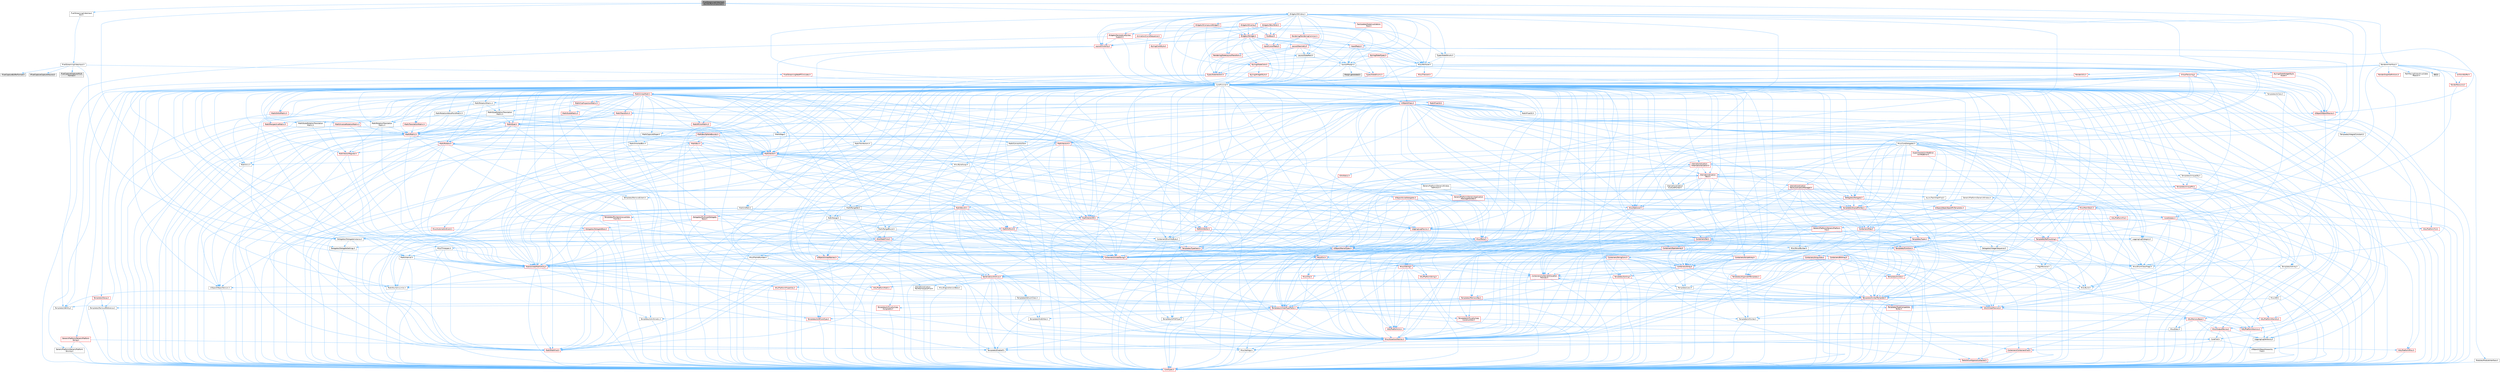 digraph "PixelStreamingVideoInputBackBufferComposited.h"
{
 // INTERACTIVE_SVG=YES
 // LATEX_PDF_SIZE
  bgcolor="transparent";
  edge [fontname=Helvetica,fontsize=10,labelfontname=Helvetica,labelfontsize=10];
  node [fontname=Helvetica,fontsize=10,shape=box,height=0.2,width=0.4];
  Node1 [id="Node000001",label="PixelStreamingVideoInput\lBackBufferComposited.h",height=0.2,width=0.4,color="gray40", fillcolor="grey60", style="filled", fontcolor="black",tooltip=" "];
  Node1 -> Node2 [id="edge1_Node000001_Node000002",color="steelblue1",style="solid",tooltip=" "];
  Node2 [id="Node000002",label="PixelStreamingVideoInput\lRHI.h",height=0.2,width=0.4,color="grey40", fillcolor="white", style="filled",URL="$d2/ddb/PixelStreamingVideoInputRHI_8h.html",tooltip=" "];
  Node2 -> Node3 [id="edge2_Node000002_Node000003",color="steelblue1",style="solid",tooltip=" "];
  Node3 [id="Node000003",label="PixelStreamingVideoInput.h",height=0.2,width=0.4,color="grey40", fillcolor="white", style="filled",URL="$d4/d70/PixelStreamingVideoInput_8h.html",tooltip=" "];
  Node3 -> Node4 [id="edge3_Node000003_Node000004",color="steelblue1",style="solid",tooltip=" "];
  Node4 [id="Node000004",label="IPixelCaptureCapturerSource.h",height=0.2,width=0.4,color="grey60", fillcolor="#E0E0E0", style="filled",tooltip=" "];
  Node3 -> Node5 [id="edge4_Node000003_Node000005",color="steelblue1",style="solid",tooltip=" "];
  Node5 [id="Node000005",label="PixelCaptureCapturerMulti\lFormat.h",height=0.2,width=0.4,color="grey60", fillcolor="#E0E0E0", style="filled",tooltip=" "];
  Node3 -> Node6 [id="edge5_Node000003_Node000006",color="steelblue1",style="solid",tooltip=" "];
  Node6 [id="Node000006",label="Delegates/IDelegateInstance.h",height=0.2,width=0.4,color="grey40", fillcolor="white", style="filled",URL="$d2/d10/IDelegateInstance_8h.html",tooltip=" "];
  Node6 -> Node7 [id="edge6_Node000006_Node000007",color="steelblue1",style="solid",tooltip=" "];
  Node7 [id="Node000007",label="CoreTypes.h",height=0.2,width=0.4,color="red", fillcolor="#FFF0F0", style="filled",URL="$dc/dec/CoreTypes_8h.html",tooltip=" "];
  Node6 -> Node21 [id="edge7_Node000006_Node000021",color="steelblue1",style="solid",tooltip=" "];
  Node21 [id="Node000021",label="Templates/TypeHash.h",height=0.2,width=0.4,color="red", fillcolor="#FFF0F0", style="filled",URL="$d1/d62/TypeHash_8h.html",tooltip=" "];
  Node21 -> Node7 [id="edge8_Node000021_Node000007",color="steelblue1",style="solid",tooltip=" "];
  Node21 -> Node24 [id="edge9_Node000021_Node000024",color="steelblue1",style="solid",tooltip=" "];
  Node24 [id="Node000024",label="Misc/Crc.h",height=0.2,width=0.4,color="red", fillcolor="#FFF0F0", style="filled",URL="$d4/dd2/Crc_8h.html",tooltip=" "];
  Node24 -> Node7 [id="edge10_Node000024_Node000007",color="steelblue1",style="solid",tooltip=" "];
  Node24 -> Node25 [id="edge11_Node000024_Node000025",color="steelblue1",style="solid",tooltip=" "];
  Node25 [id="Node000025",label="HAL/PlatformString.h",height=0.2,width=0.4,color="red", fillcolor="#FFF0F0", style="filled",URL="$db/db5/PlatformString_8h.html",tooltip=" "];
  Node25 -> Node7 [id="edge12_Node000025_Node000007",color="steelblue1",style="solid",tooltip=" "];
  Node24 -> Node27 [id="edge13_Node000024_Node000027",color="steelblue1",style="solid",tooltip=" "];
  Node27 [id="Node000027",label="Misc/AssertionMacros.h",height=0.2,width=0.4,color="red", fillcolor="#FFF0F0", style="filled",URL="$d0/dfa/AssertionMacros_8h.html",tooltip=" "];
  Node27 -> Node7 [id="edge14_Node000027_Node000007",color="steelblue1",style="solid",tooltip=" "];
  Node27 -> Node28 [id="edge15_Node000027_Node000028",color="steelblue1",style="solid",tooltip=" "];
  Node28 [id="Node000028",label="HAL/PlatformMisc.h",height=0.2,width=0.4,color="red", fillcolor="#FFF0F0", style="filled",URL="$d0/df5/PlatformMisc_8h.html",tooltip=" "];
  Node28 -> Node7 [id="edge16_Node000028_Node000007",color="steelblue1",style="solid",tooltip=" "];
  Node27 -> Node23 [id="edge17_Node000027_Node000023",color="steelblue1",style="solid",tooltip=" "];
  Node23 [id="Node000023",label="Templates/EnableIf.h",height=0.2,width=0.4,color="grey40", fillcolor="white", style="filled",URL="$d7/d60/EnableIf_8h.html",tooltip=" "];
  Node23 -> Node7 [id="edge18_Node000023_Node000007",color="steelblue1",style="solid",tooltip=" "];
  Node27 -> Node69 [id="edge19_Node000027_Node000069",color="steelblue1",style="solid",tooltip=" "];
  Node69 [id="Node000069",label="Misc/VarArgs.h",height=0.2,width=0.4,color="grey40", fillcolor="white", style="filled",URL="$d5/d6f/VarArgs_8h.html",tooltip=" "];
  Node69 -> Node7 [id="edge20_Node000069_Node000007",color="steelblue1",style="solid",tooltip=" "];
  Node24 -> Node76 [id="edge21_Node000024_Node000076",color="steelblue1",style="solid",tooltip=" "];
  Node76 [id="Node000076",label="Misc/CString.h",height=0.2,width=0.4,color="red", fillcolor="#FFF0F0", style="filled",URL="$d2/d49/CString_8h.html",tooltip=" "];
  Node76 -> Node7 [id="edge22_Node000076_Node000007",color="steelblue1",style="solid",tooltip=" "];
  Node76 -> Node40 [id="edge23_Node000076_Node000040",color="steelblue1",style="solid",tooltip=" "];
  Node40 [id="Node000040",label="HAL/PlatformCrt.h",height=0.2,width=0.4,color="red", fillcolor="#FFF0F0", style="filled",URL="$d8/d75/PlatformCrt_8h.html",tooltip=" "];
  Node76 -> Node25 [id="edge24_Node000076_Node000025",color="steelblue1",style="solid",tooltip=" "];
  Node76 -> Node27 [id="edge25_Node000076_Node000027",color="steelblue1",style="solid",tooltip=" "];
  Node76 -> Node77 [id="edge26_Node000076_Node000077",color="steelblue1",style="solid",tooltip=" "];
  Node77 [id="Node000077",label="Misc/Char.h",height=0.2,width=0.4,color="red", fillcolor="#FFF0F0", style="filled",URL="$d0/d58/Char_8h.html",tooltip=" "];
  Node77 -> Node7 [id="edge27_Node000077_Node000007",color="steelblue1",style="solid",tooltip=" "];
  Node76 -> Node69 [id="edge28_Node000076_Node000069",color="steelblue1",style="solid",tooltip=" "];
  Node24 -> Node77 [id="edge29_Node000024_Node000077",color="steelblue1",style="solid",tooltip=" "];
  Node24 -> Node81 [id="edge30_Node000024_Node000081",color="steelblue1",style="solid",tooltip=" "];
  Node81 [id="Node000081",label="Templates/UnrealTypeTraits.h",height=0.2,width=0.4,color="red", fillcolor="#FFF0F0", style="filled",URL="$d2/d2d/UnrealTypeTraits_8h.html",tooltip=" "];
  Node81 -> Node7 [id="edge31_Node000081_Node000007",color="steelblue1",style="solid",tooltip=" "];
  Node81 -> Node82 [id="edge32_Node000081_Node000082",color="steelblue1",style="solid",tooltip=" "];
  Node82 [id="Node000082",label="Templates/IsPointer.h",height=0.2,width=0.4,color="grey40", fillcolor="white", style="filled",URL="$d7/d05/IsPointer_8h.html",tooltip=" "];
  Node82 -> Node7 [id="edge33_Node000082_Node000007",color="steelblue1",style="solid",tooltip=" "];
  Node81 -> Node27 [id="edge34_Node000081_Node000027",color="steelblue1",style="solid",tooltip=" "];
  Node81 -> Node83 [id="edge35_Node000081_Node000083",color="steelblue1",style="solid",tooltip=" "];
  Node83 [id="Node000083",label="Templates/AndOrNot.h",height=0.2,width=0.4,color="grey40", fillcolor="white", style="filled",URL="$db/d0a/AndOrNot_8h.html",tooltip=" "];
  Node83 -> Node7 [id="edge36_Node000083_Node000007",color="steelblue1",style="solid",tooltip=" "];
  Node81 -> Node23 [id="edge37_Node000081_Node000023",color="steelblue1",style="solid",tooltip=" "];
  Node81 -> Node84 [id="edge38_Node000081_Node000084",color="steelblue1",style="solid",tooltip=" "];
  Node84 [id="Node000084",label="Templates/IsArithmetic.h",height=0.2,width=0.4,color="grey40", fillcolor="white", style="filled",URL="$d2/d5d/IsArithmetic_8h.html",tooltip=" "];
  Node84 -> Node7 [id="edge39_Node000084_Node000007",color="steelblue1",style="solid",tooltip=" "];
  Node81 -> Node86 [id="edge40_Node000081_Node000086",color="steelblue1",style="solid",tooltip=" "];
  Node86 [id="Node000086",label="Templates/IsPODType.h",height=0.2,width=0.4,color="grey40", fillcolor="white", style="filled",URL="$d7/db1/IsPODType_8h.html",tooltip=" "];
  Node86 -> Node7 [id="edge41_Node000086_Node000007",color="steelblue1",style="solid",tooltip=" "];
  Node81 -> Node87 [id="edge42_Node000081_Node000087",color="steelblue1",style="solid",tooltip=" "];
  Node87 [id="Node000087",label="Templates/IsUECoreType.h",height=0.2,width=0.4,color="red", fillcolor="#FFF0F0", style="filled",URL="$d1/db8/IsUECoreType_8h.html",tooltip=" "];
  Node87 -> Node7 [id="edge43_Node000087_Node000007",color="steelblue1",style="solid",tooltip=" "];
  Node81 -> Node88 [id="edge44_Node000081_Node000088",color="steelblue1",style="solid",tooltip=" "];
  Node88 [id="Node000088",label="Templates/IsTriviallyCopy\lConstructible.h",height=0.2,width=0.4,color="red", fillcolor="#FFF0F0", style="filled",URL="$d3/d78/IsTriviallyCopyConstructible_8h.html",tooltip=" "];
  Node88 -> Node7 [id="edge45_Node000088_Node000007",color="steelblue1",style="solid",tooltip=" "];
  Node6 -> Node90 [id="edge46_Node000006_Node000090",color="steelblue1",style="solid",tooltip=" "];
  Node90 [id="Node000090",label="UObject/NameTypes.h",height=0.2,width=0.4,color="red", fillcolor="#FFF0F0", style="filled",URL="$d6/d35/NameTypes_8h.html",tooltip=" "];
  Node90 -> Node7 [id="edge47_Node000090_Node000007",color="steelblue1",style="solid",tooltip=" "];
  Node90 -> Node27 [id="edge48_Node000090_Node000027",color="steelblue1",style="solid",tooltip=" "];
  Node90 -> Node91 [id="edge49_Node000090_Node000091",color="steelblue1",style="solid",tooltip=" "];
  Node91 [id="Node000091",label="HAL/UnrealMemory.h",height=0.2,width=0.4,color="red", fillcolor="#FFF0F0", style="filled",URL="$d9/d96/UnrealMemory_8h.html",tooltip=" "];
  Node91 -> Node7 [id="edge50_Node000091_Node000007",color="steelblue1",style="solid",tooltip=" "];
  Node91 -> Node93 [id="edge51_Node000091_Node000093",color="steelblue1",style="solid",tooltip=" "];
  Node93 [id="Node000093",label="HAL/MemoryBase.h",height=0.2,width=0.4,color="red", fillcolor="#FFF0F0", style="filled",URL="$d6/d9f/MemoryBase_8h.html",tooltip=" "];
  Node93 -> Node7 [id="edge52_Node000093_Node000007",color="steelblue1",style="solid",tooltip=" "];
  Node93 -> Node57 [id="edge53_Node000093_Node000057",color="steelblue1",style="solid",tooltip=" "];
  Node57 [id="Node000057",label="HAL/PlatformAtomics.h",height=0.2,width=0.4,color="red", fillcolor="#FFF0F0", style="filled",URL="$d3/d36/PlatformAtomics_8h.html",tooltip=" "];
  Node57 -> Node7 [id="edge54_Node000057_Node000007",color="steelblue1",style="solid",tooltip=" "];
  Node93 -> Node40 [id="edge55_Node000093_Node000040",color="steelblue1",style="solid",tooltip=" "];
  Node93 -> Node94 [id="edge56_Node000093_Node000094",color="steelblue1",style="solid",tooltip=" "];
  Node94 [id="Node000094",label="Misc/Exec.h",height=0.2,width=0.4,color="grey40", fillcolor="white", style="filled",URL="$de/ddb/Exec_8h.html",tooltip=" "];
  Node94 -> Node7 [id="edge57_Node000094_Node000007",color="steelblue1",style="solid",tooltip=" "];
  Node94 -> Node27 [id="edge58_Node000094_Node000027",color="steelblue1",style="solid",tooltip=" "];
  Node93 -> Node95 [id="edge59_Node000093_Node000095",color="steelblue1",style="solid",tooltip=" "];
  Node95 [id="Node000095",label="Misc/OutputDevice.h",height=0.2,width=0.4,color="red", fillcolor="#FFF0F0", style="filled",URL="$d7/d32/OutputDevice_8h.html",tooltip=" "];
  Node95 -> Node35 [id="edge60_Node000095_Node000035",color="steelblue1",style="solid",tooltip=" "];
  Node35 [id="Node000035",label="CoreFwd.h",height=0.2,width=0.4,color="grey40", fillcolor="white", style="filled",URL="$d1/d1e/CoreFwd_8h.html",tooltip=" "];
  Node35 -> Node7 [id="edge61_Node000035_Node000007",color="steelblue1",style="solid",tooltip=" "];
  Node35 -> Node36 [id="edge62_Node000035_Node000036",color="steelblue1",style="solid",tooltip=" "];
  Node36 [id="Node000036",label="Containers/ContainersFwd.h",height=0.2,width=0.4,color="red", fillcolor="#FFF0F0", style="filled",URL="$d4/d0a/ContainersFwd_8h.html",tooltip=" "];
  Node36 -> Node7 [id="edge63_Node000036_Node000007",color="steelblue1",style="solid",tooltip=" "];
  Node36 -> Node33 [id="edge64_Node000036_Node000033",color="steelblue1",style="solid",tooltip=" "];
  Node33 [id="Node000033",label="Traits/IsContiguousContainer.h",height=0.2,width=0.4,color="red", fillcolor="#FFF0F0", style="filled",URL="$d5/d3c/IsContiguousContainer_8h.html",tooltip=" "];
  Node33 -> Node7 [id="edge65_Node000033_Node000007",color="steelblue1",style="solid",tooltip=" "];
  Node35 -> Node37 [id="edge66_Node000035_Node000037",color="steelblue1",style="solid",tooltip=" "];
  Node37 [id="Node000037",label="Math/MathFwd.h",height=0.2,width=0.4,color="red", fillcolor="#FFF0F0", style="filled",URL="$d2/d10/MathFwd_8h.html",tooltip=" "];
  Node35 -> Node38 [id="edge67_Node000035_Node000038",color="steelblue1",style="solid",tooltip=" "];
  Node38 [id="Node000038",label="UObject/UObjectHierarchy\lFwd.h",height=0.2,width=0.4,color="grey40", fillcolor="white", style="filled",URL="$d3/d13/UObjectHierarchyFwd_8h.html",tooltip=" "];
  Node95 -> Node7 [id="edge68_Node000095_Node000007",color="steelblue1",style="solid",tooltip=" "];
  Node95 -> Node96 [id="edge69_Node000095_Node000096",color="steelblue1",style="solid",tooltip=" "];
  Node96 [id="Node000096",label="Logging/LogVerbosity.h",height=0.2,width=0.4,color="grey40", fillcolor="white", style="filled",URL="$d2/d8f/LogVerbosity_8h.html",tooltip=" "];
  Node96 -> Node7 [id="edge70_Node000096_Node000007",color="steelblue1",style="solid",tooltip=" "];
  Node95 -> Node69 [id="edge71_Node000095_Node000069",color="steelblue1",style="solid",tooltip=" "];
  Node91 -> Node103 [id="edge72_Node000091_Node000103",color="steelblue1",style="solid",tooltip=" "];
  Node103 [id="Node000103",label="HAL/PlatformMemory.h",height=0.2,width=0.4,color="red", fillcolor="#FFF0F0", style="filled",URL="$de/d68/PlatformMemory_8h.html",tooltip=" "];
  Node103 -> Node7 [id="edge73_Node000103_Node000007",color="steelblue1",style="solid",tooltip=" "];
  Node91 -> Node82 [id="edge74_Node000091_Node000082",color="steelblue1",style="solid",tooltip=" "];
  Node90 -> Node81 [id="edge75_Node000090_Node000081",color="steelblue1",style="solid",tooltip=" "];
  Node90 -> Node106 [id="edge76_Node000090_Node000106",color="steelblue1",style="solid",tooltip=" "];
  Node106 [id="Node000106",label="Templates/UnrealTemplate.h",height=0.2,width=0.4,color="red", fillcolor="#FFF0F0", style="filled",URL="$d4/d24/UnrealTemplate_8h.html",tooltip=" "];
  Node106 -> Node7 [id="edge77_Node000106_Node000007",color="steelblue1",style="solid",tooltip=" "];
  Node106 -> Node82 [id="edge78_Node000106_Node000082",color="steelblue1",style="solid",tooltip=" "];
  Node106 -> Node91 [id="edge79_Node000106_Node000091",color="steelblue1",style="solid",tooltip=" "];
  Node106 -> Node81 [id="edge80_Node000106_Node000081",color="steelblue1",style="solid",tooltip=" "];
  Node106 -> Node109 [id="edge81_Node000106_Node000109",color="steelblue1",style="solid",tooltip=" "];
  Node109 [id="Node000109",label="Templates/RemoveReference.h",height=0.2,width=0.4,color="grey40", fillcolor="white", style="filled",URL="$da/dbe/RemoveReference_8h.html",tooltip=" "];
  Node109 -> Node7 [id="edge82_Node000109_Node000007",color="steelblue1",style="solid",tooltip=" "];
  Node106 -> Node110 [id="edge83_Node000106_Node000110",color="steelblue1",style="solid",tooltip=" "];
  Node110 [id="Node000110",label="Templates/TypeCompatible\lBytes.h",height=0.2,width=0.4,color="red", fillcolor="#FFF0F0", style="filled",URL="$df/d0a/TypeCompatibleBytes_8h.html",tooltip=" "];
  Node110 -> Node7 [id="edge84_Node000110_Node000007",color="steelblue1",style="solid",tooltip=" "];
  Node106 -> Node71 [id="edge85_Node000106_Node000071",color="steelblue1",style="solid",tooltip=" "];
  Node71 [id="Node000071",label="Templates/Identity.h",height=0.2,width=0.4,color="grey40", fillcolor="white", style="filled",URL="$d0/dd5/Identity_8h.html",tooltip=" "];
  Node106 -> Node33 [id="edge86_Node000106_Node000033",color="steelblue1",style="solid",tooltip=" "];
  Node90 -> Node112 [id="edge87_Node000090_Node000112",color="steelblue1",style="solid",tooltip=" "];
  Node112 [id="Node000112",label="Containers/UnrealString.h",height=0.2,width=0.4,color="red", fillcolor="#FFF0F0", style="filled",URL="$d5/dba/UnrealString_8h.html",tooltip=" "];
  Node90 -> Node119 [id="edge88_Node000090_Node000119",color="steelblue1",style="solid",tooltip=" "];
  Node119 [id="Node000119",label="Containers/StringConv.h",height=0.2,width=0.4,color="red", fillcolor="#FFF0F0", style="filled",URL="$d3/ddf/StringConv_8h.html",tooltip=" "];
  Node119 -> Node7 [id="edge89_Node000119_Node000007",color="steelblue1",style="solid",tooltip=" "];
  Node119 -> Node27 [id="edge90_Node000119_Node000027",color="steelblue1",style="solid",tooltip=" "];
  Node119 -> Node120 [id="edge91_Node000119_Node000120",color="steelblue1",style="solid",tooltip=" "];
  Node120 [id="Node000120",label="Containers/ContainerAllocation\lPolicies.h",height=0.2,width=0.4,color="red", fillcolor="#FFF0F0", style="filled",URL="$d7/dff/ContainerAllocationPolicies_8h.html",tooltip=" "];
  Node120 -> Node7 [id="edge92_Node000120_Node000007",color="steelblue1",style="solid",tooltip=" "];
  Node120 -> Node120 [id="edge93_Node000120_Node000120",color="steelblue1",style="solid",tooltip=" "];
  Node120 -> Node122 [id="edge94_Node000120_Node000122",color="steelblue1",style="solid",tooltip=" "];
  Node122 [id="Node000122",label="HAL/PlatformMath.h",height=0.2,width=0.4,color="red", fillcolor="#FFF0F0", style="filled",URL="$dc/d53/PlatformMath_8h.html",tooltip=" "];
  Node122 -> Node7 [id="edge95_Node000122_Node000007",color="steelblue1",style="solid",tooltip=" "];
  Node120 -> Node91 [id="edge96_Node000120_Node000091",color="steelblue1",style="solid",tooltip=" "];
  Node120 -> Node50 [id="edge97_Node000120_Node000050",color="steelblue1",style="solid",tooltip=" "];
  Node50 [id="Node000050",label="Math/NumericLimits.h",height=0.2,width=0.4,color="grey40", fillcolor="white", style="filled",URL="$df/d1b/NumericLimits_8h.html",tooltip=" "];
  Node50 -> Node7 [id="edge98_Node000050_Node000007",color="steelblue1",style="solid",tooltip=" "];
  Node120 -> Node27 [id="edge99_Node000120_Node000027",color="steelblue1",style="solid",tooltip=" "];
  Node120 -> Node131 [id="edge100_Node000120_Node000131",color="steelblue1",style="solid",tooltip=" "];
  Node131 [id="Node000131",label="Templates/MemoryOps.h",height=0.2,width=0.4,color="red", fillcolor="#FFF0F0", style="filled",URL="$db/dea/MemoryOps_8h.html",tooltip=" "];
  Node131 -> Node7 [id="edge101_Node000131_Node000007",color="steelblue1",style="solid",tooltip=" "];
  Node131 -> Node91 [id="edge102_Node000131_Node000091",color="steelblue1",style="solid",tooltip=" "];
  Node131 -> Node102 [id="edge103_Node000131_Node000102",color="steelblue1",style="solid",tooltip=" "];
  Node102 [id="Node000102",label="Templates/IsTriviallyCopy\lAssignable.h",height=0.2,width=0.4,color="red", fillcolor="#FFF0F0", style="filled",URL="$d2/df2/IsTriviallyCopyAssignable_8h.html",tooltip=" "];
  Node102 -> Node7 [id="edge104_Node000102_Node000007",color="steelblue1",style="solid",tooltip=" "];
  Node131 -> Node88 [id="edge105_Node000131_Node000088",color="steelblue1",style="solid",tooltip=" "];
  Node131 -> Node81 [id="edge106_Node000131_Node000081",color="steelblue1",style="solid",tooltip=" "];
  Node120 -> Node110 [id="edge107_Node000120_Node000110",color="steelblue1",style="solid",tooltip=" "];
  Node119 -> Node132 [id="edge108_Node000119_Node000132",color="steelblue1",style="solid",tooltip=" "];
  Node132 [id="Node000132",label="Containers/Array.h",height=0.2,width=0.4,color="red", fillcolor="#FFF0F0", style="filled",URL="$df/dd0/Array_8h.html",tooltip=" "];
  Node132 -> Node7 [id="edge109_Node000132_Node000007",color="steelblue1",style="solid",tooltip=" "];
  Node132 -> Node27 [id="edge110_Node000132_Node000027",color="steelblue1",style="solid",tooltip=" "];
  Node132 -> Node91 [id="edge111_Node000132_Node000091",color="steelblue1",style="solid",tooltip=" "];
  Node132 -> Node81 [id="edge112_Node000132_Node000081",color="steelblue1",style="solid",tooltip=" "];
  Node132 -> Node106 [id="edge113_Node000132_Node000106",color="steelblue1",style="solid",tooltip=" "];
  Node132 -> Node120 [id="edge114_Node000132_Node000120",color="steelblue1",style="solid",tooltip=" "];
  Node132 -> Node139 [id="edge115_Node000132_Node000139",color="steelblue1",style="solid",tooltip=" "];
  Node139 [id="Node000139",label="Serialization/Archive.h",height=0.2,width=0.4,color="red", fillcolor="#FFF0F0", style="filled",URL="$d7/d3b/Archive_8h.html",tooltip=" "];
  Node139 -> Node35 [id="edge116_Node000139_Node000035",color="steelblue1",style="solid",tooltip=" "];
  Node139 -> Node7 [id="edge117_Node000139_Node000007",color="steelblue1",style="solid",tooltip=" "];
  Node139 -> Node140 [id="edge118_Node000139_Node000140",color="steelblue1",style="solid",tooltip=" "];
  Node140 [id="Node000140",label="HAL/PlatformProperties.h",height=0.2,width=0.4,color="red", fillcolor="#FFF0F0", style="filled",URL="$d9/db0/PlatformProperties_8h.html",tooltip=" "];
  Node140 -> Node7 [id="edge119_Node000140_Node000007",color="steelblue1",style="solid",tooltip=" "];
  Node139 -> Node143 [id="edge120_Node000139_Node000143",color="steelblue1",style="solid",tooltip=" "];
  Node143 [id="Node000143",label="Internationalization\l/TextNamespaceFwd.h",height=0.2,width=0.4,color="grey40", fillcolor="white", style="filled",URL="$d8/d97/TextNamespaceFwd_8h.html",tooltip=" "];
  Node143 -> Node7 [id="edge121_Node000143_Node000007",color="steelblue1",style="solid",tooltip=" "];
  Node139 -> Node37 [id="edge122_Node000139_Node000037",color="steelblue1",style="solid",tooltip=" "];
  Node139 -> Node27 [id="edge123_Node000139_Node000027",color="steelblue1",style="solid",tooltip=" "];
  Node139 -> Node9 [id="edge124_Node000139_Node000009",color="steelblue1",style="solid",tooltip=" "];
  Node9 [id="Node000009",label="Misc/Build.h",height=0.2,width=0.4,color="grey40", fillcolor="white", style="filled",URL="$d3/dbb/Build_8h.html",tooltip=" "];
  Node139 -> Node144 [id="edge125_Node000139_Node000144",color="steelblue1",style="solid",tooltip=" "];
  Node144 [id="Node000144",label="Misc/EngineVersionBase.h",height=0.2,width=0.4,color="grey40", fillcolor="white", style="filled",URL="$d5/d2b/EngineVersionBase_8h.html",tooltip=" "];
  Node144 -> Node7 [id="edge126_Node000144_Node000007",color="steelblue1",style="solid",tooltip=" "];
  Node139 -> Node69 [id="edge127_Node000139_Node000069",color="steelblue1",style="solid",tooltip=" "];
  Node139 -> Node23 [id="edge128_Node000139_Node000023",color="steelblue1",style="solid",tooltip=" "];
  Node139 -> Node147 [id="edge129_Node000139_Node000147",color="steelblue1",style="solid",tooltip=" "];
  Node147 [id="Node000147",label="Templates/IsEnumClass.h",height=0.2,width=0.4,color="grey40", fillcolor="white", style="filled",URL="$d7/d15/IsEnumClass_8h.html",tooltip=" "];
  Node147 -> Node7 [id="edge130_Node000147_Node000007",color="steelblue1",style="solid",tooltip=" "];
  Node147 -> Node83 [id="edge131_Node000147_Node000083",color="steelblue1",style="solid",tooltip=" "];
  Node139 -> Node106 [id="edge132_Node000139_Node000106",color="steelblue1",style="solid",tooltip=" "];
  Node139 -> Node148 [id="edge133_Node000139_Node000148",color="steelblue1",style="solid",tooltip=" "];
  Node148 [id="Node000148",label="UObject/ObjectVersion.h",height=0.2,width=0.4,color="grey40", fillcolor="white", style="filled",URL="$da/d63/ObjectVersion_8h.html",tooltip=" "];
  Node148 -> Node7 [id="edge134_Node000148_Node000007",color="steelblue1",style="solid",tooltip=" "];
  Node132 -> Node158 [id="edge135_Node000132_Node000158",color="steelblue1",style="solid",tooltip=" "];
  Node158 [id="Node000158",label="Templates/Invoke.h",height=0.2,width=0.4,color="red", fillcolor="#FFF0F0", style="filled",URL="$d7/deb/Invoke_8h.html",tooltip=" "];
  Node158 -> Node7 [id="edge136_Node000158_Node000007",color="steelblue1",style="solid",tooltip=" "];
  Node158 -> Node106 [id="edge137_Node000158_Node000106",color="steelblue1",style="solid",tooltip=" "];
  Node132 -> Node163 [id="edge138_Node000132_Node000163",color="steelblue1",style="solid",tooltip=" "];
  Node163 [id="Node000163",label="Templates/Less.h",height=0.2,width=0.4,color="grey40", fillcolor="white", style="filled",URL="$de/dc8/Less_8h.html",tooltip=" "];
  Node163 -> Node7 [id="edge139_Node000163_Node000007",color="steelblue1",style="solid",tooltip=" "];
  Node163 -> Node106 [id="edge140_Node000163_Node000106",color="steelblue1",style="solid",tooltip=" "];
  Node132 -> Node171 [id="edge141_Node000132_Node000171",color="steelblue1",style="solid",tooltip=" "];
  Node171 [id="Node000171",label="Templates/Sorting.h",height=0.2,width=0.4,color="red", fillcolor="#FFF0F0", style="filled",URL="$d3/d9e/Sorting_8h.html",tooltip=" "];
  Node171 -> Node7 [id="edge142_Node000171_Node000007",color="steelblue1",style="solid",tooltip=" "];
  Node171 -> Node122 [id="edge143_Node000171_Node000122",color="steelblue1",style="solid",tooltip=" "];
  Node171 -> Node163 [id="edge144_Node000171_Node000163",color="steelblue1",style="solid",tooltip=" "];
  Node132 -> Node175 [id="edge145_Node000132_Node000175",color="steelblue1",style="solid",tooltip=" "];
  Node175 [id="Node000175",label="Templates/AlignmentTemplates.h",height=0.2,width=0.4,color="red", fillcolor="#FFF0F0", style="filled",URL="$dd/d32/AlignmentTemplates_8h.html",tooltip=" "];
  Node175 -> Node7 [id="edge146_Node000175_Node000007",color="steelblue1",style="solid",tooltip=" "];
  Node175 -> Node82 [id="edge147_Node000175_Node000082",color="steelblue1",style="solid",tooltip=" "];
  Node119 -> Node76 [id="edge148_Node000119_Node000076",color="steelblue1",style="solid",tooltip=" "];
  Node119 -> Node176 [id="edge149_Node000119_Node000176",color="steelblue1",style="solid",tooltip=" "];
  Node176 [id="Node000176",label="Templates/IsArray.h",height=0.2,width=0.4,color="grey40", fillcolor="white", style="filled",URL="$d8/d8d/IsArray_8h.html",tooltip=" "];
  Node176 -> Node7 [id="edge150_Node000176_Node000007",color="steelblue1",style="solid",tooltip=" "];
  Node119 -> Node106 [id="edge151_Node000119_Node000106",color="steelblue1",style="solid",tooltip=" "];
  Node119 -> Node81 [id="edge152_Node000119_Node000081",color="steelblue1",style="solid",tooltip=" "];
  Node119 -> Node33 [id="edge153_Node000119_Node000033",color="steelblue1",style="solid",tooltip=" "];
  Node90 -> Node177 [id="edge154_Node000090_Node000177",color="steelblue1",style="solid",tooltip=" "];
  Node177 [id="Node000177",label="UObject/UnrealNames.h",height=0.2,width=0.4,color="red", fillcolor="#FFF0F0", style="filled",URL="$d8/db1/UnrealNames_8h.html",tooltip=" "];
  Node177 -> Node7 [id="edge155_Node000177_Node000007",color="steelblue1",style="solid",tooltip=" "];
  Node6 -> Node185 [id="edge156_Node000006_Node000185",color="steelblue1",style="solid",tooltip=" "];
  Node185 [id="Node000185",label="Delegates/DelegateSettings.h",height=0.2,width=0.4,color="grey40", fillcolor="white", style="filled",URL="$d0/d97/DelegateSettings_8h.html",tooltip=" "];
  Node185 -> Node7 [id="edge157_Node000185_Node000007",color="steelblue1",style="solid",tooltip=" "];
  Node3 -> Node186 [id="edge158_Node000003_Node000186",color="steelblue1",style="solid",tooltip=" "];
  Node186 [id="Node000186",label="PixelStreamingWebRTCIncludes.h",height=0.2,width=0.4,color="red", fillcolor="#FFF0F0", style="filled",URL="$d6/d79/PixelStreamingWebRTCIncludes_8h.html",tooltip=" "];
  Node186 -> Node187 [id="edge159_Node000186_Node000187",color="steelblue1",style="solid",tooltip=" "];
  Node187 [id="Node000187",label="CoreMinimal.h",height=0.2,width=0.4,color="grey40", fillcolor="white", style="filled",URL="$d7/d67/CoreMinimal_8h.html",tooltip=" "];
  Node187 -> Node7 [id="edge160_Node000187_Node000007",color="steelblue1",style="solid",tooltip=" "];
  Node187 -> Node35 [id="edge161_Node000187_Node000035",color="steelblue1",style="solid",tooltip=" "];
  Node187 -> Node38 [id="edge162_Node000187_Node000038",color="steelblue1",style="solid",tooltip=" "];
  Node187 -> Node36 [id="edge163_Node000187_Node000036",color="steelblue1",style="solid",tooltip=" "];
  Node187 -> Node69 [id="edge164_Node000187_Node000069",color="steelblue1",style="solid",tooltip=" "];
  Node187 -> Node96 [id="edge165_Node000187_Node000096",color="steelblue1",style="solid",tooltip=" "];
  Node187 -> Node95 [id="edge166_Node000187_Node000095",color="steelblue1",style="solid",tooltip=" "];
  Node187 -> Node40 [id="edge167_Node000187_Node000040",color="steelblue1",style="solid",tooltip=" "];
  Node187 -> Node28 [id="edge168_Node000187_Node000028",color="steelblue1",style="solid",tooltip=" "];
  Node187 -> Node27 [id="edge169_Node000187_Node000027",color="steelblue1",style="solid",tooltip=" "];
  Node187 -> Node82 [id="edge170_Node000187_Node000082",color="steelblue1",style="solid",tooltip=" "];
  Node187 -> Node103 [id="edge171_Node000187_Node000103",color="steelblue1",style="solid",tooltip=" "];
  Node187 -> Node57 [id="edge172_Node000187_Node000057",color="steelblue1",style="solid",tooltip=" "];
  Node187 -> Node94 [id="edge173_Node000187_Node000094",color="steelblue1",style="solid",tooltip=" "];
  Node187 -> Node93 [id="edge174_Node000187_Node000093",color="steelblue1",style="solid",tooltip=" "];
  Node187 -> Node91 [id="edge175_Node000187_Node000091",color="steelblue1",style="solid",tooltip=" "];
  Node187 -> Node84 [id="edge176_Node000187_Node000084",color="steelblue1",style="solid",tooltip=" "];
  Node187 -> Node83 [id="edge177_Node000187_Node000083",color="steelblue1",style="solid",tooltip=" "];
  Node187 -> Node86 [id="edge178_Node000187_Node000086",color="steelblue1",style="solid",tooltip=" "];
  Node187 -> Node87 [id="edge179_Node000187_Node000087",color="steelblue1",style="solid",tooltip=" "];
  Node187 -> Node88 [id="edge180_Node000187_Node000088",color="steelblue1",style="solid",tooltip=" "];
  Node187 -> Node81 [id="edge181_Node000187_Node000081",color="steelblue1",style="solid",tooltip=" "];
  Node187 -> Node23 [id="edge182_Node000187_Node000023",color="steelblue1",style="solid",tooltip=" "];
  Node187 -> Node109 [id="edge183_Node000187_Node000109",color="steelblue1",style="solid",tooltip=" "];
  Node187 -> Node188 [id="edge184_Node000187_Node000188",color="steelblue1",style="solid",tooltip=" "];
  Node188 [id="Node000188",label="Templates/IntegralConstant.h",height=0.2,width=0.4,color="grey40", fillcolor="white", style="filled",URL="$db/d1b/IntegralConstant_8h.html",tooltip=" "];
  Node188 -> Node7 [id="edge185_Node000188_Node000007",color="steelblue1",style="solid",tooltip=" "];
  Node187 -> Node189 [id="edge186_Node000187_Node000189",color="steelblue1",style="solid",tooltip=" "];
  Node189 [id="Node000189",label="Templates/IsClass.h",height=0.2,width=0.4,color="grey40", fillcolor="white", style="filled",URL="$db/dcb/IsClass_8h.html",tooltip=" "];
  Node189 -> Node7 [id="edge187_Node000189_Node000007",color="steelblue1",style="solid",tooltip=" "];
  Node187 -> Node110 [id="edge188_Node000187_Node000110",color="steelblue1",style="solid",tooltip=" "];
  Node187 -> Node33 [id="edge189_Node000187_Node000033",color="steelblue1",style="solid",tooltip=" "];
  Node187 -> Node106 [id="edge190_Node000187_Node000106",color="steelblue1",style="solid",tooltip=" "];
  Node187 -> Node50 [id="edge191_Node000187_Node000050",color="steelblue1",style="solid",tooltip=" "];
  Node187 -> Node122 [id="edge192_Node000187_Node000122",color="steelblue1",style="solid",tooltip=" "];
  Node187 -> Node102 [id="edge193_Node000187_Node000102",color="steelblue1",style="solid",tooltip=" "];
  Node187 -> Node131 [id="edge194_Node000187_Node000131",color="steelblue1",style="solid",tooltip=" "];
  Node187 -> Node120 [id="edge195_Node000187_Node000120",color="steelblue1",style="solid",tooltip=" "];
  Node187 -> Node147 [id="edge196_Node000187_Node000147",color="steelblue1",style="solid",tooltip=" "];
  Node187 -> Node140 [id="edge197_Node000187_Node000140",color="steelblue1",style="solid",tooltip=" "];
  Node187 -> Node144 [id="edge198_Node000187_Node000144",color="steelblue1",style="solid",tooltip=" "];
  Node187 -> Node143 [id="edge199_Node000187_Node000143",color="steelblue1",style="solid",tooltip=" "];
  Node187 -> Node139 [id="edge200_Node000187_Node000139",color="steelblue1",style="solid",tooltip=" "];
  Node187 -> Node163 [id="edge201_Node000187_Node000163",color="steelblue1",style="solid",tooltip=" "];
  Node187 -> Node171 [id="edge202_Node000187_Node000171",color="steelblue1",style="solid",tooltip=" "];
  Node187 -> Node77 [id="edge203_Node000187_Node000077",color="steelblue1",style="solid",tooltip=" "];
  Node187 -> Node190 [id="edge204_Node000187_Node000190",color="steelblue1",style="solid",tooltip=" "];
  Node190 [id="Node000190",label="GenericPlatform/GenericPlatform\lStricmp.h",height=0.2,width=0.4,color="grey40", fillcolor="white", style="filled",URL="$d2/d86/GenericPlatformStricmp_8h.html",tooltip=" "];
  Node190 -> Node7 [id="edge205_Node000190_Node000007",color="steelblue1",style="solid",tooltip=" "];
  Node187 -> Node191 [id="edge206_Node000187_Node000191",color="steelblue1",style="solid",tooltip=" "];
  Node191 [id="Node000191",label="GenericPlatform/GenericPlatform\lString.h",height=0.2,width=0.4,color="red", fillcolor="#FFF0F0", style="filled",URL="$dd/d20/GenericPlatformString_8h.html",tooltip=" "];
  Node191 -> Node7 [id="edge207_Node000191_Node000007",color="steelblue1",style="solid",tooltip=" "];
  Node191 -> Node190 [id="edge208_Node000191_Node000190",color="steelblue1",style="solid",tooltip=" "];
  Node191 -> Node23 [id="edge209_Node000191_Node000023",color="steelblue1",style="solid",tooltip=" "];
  Node187 -> Node25 [id="edge210_Node000187_Node000025",color="steelblue1",style="solid",tooltip=" "];
  Node187 -> Node76 [id="edge211_Node000187_Node000076",color="steelblue1",style="solid",tooltip=" "];
  Node187 -> Node24 [id="edge212_Node000187_Node000024",color="steelblue1",style="solid",tooltip=" "];
  Node187 -> Node174 [id="edge213_Node000187_Node000174",color="steelblue1",style="solid",tooltip=" "];
  Node174 [id="Node000174",label="Math/UnrealMathUtility.h",height=0.2,width=0.4,color="red", fillcolor="#FFF0F0", style="filled",URL="$db/db8/UnrealMathUtility_8h.html",tooltip=" "];
  Node174 -> Node7 [id="edge214_Node000174_Node000007",color="steelblue1",style="solid",tooltip=" "];
  Node174 -> Node27 [id="edge215_Node000174_Node000027",color="steelblue1",style="solid",tooltip=" "];
  Node174 -> Node122 [id="edge216_Node000174_Node000122",color="steelblue1",style="solid",tooltip=" "];
  Node174 -> Node37 [id="edge217_Node000174_Node000037",color="steelblue1",style="solid",tooltip=" "];
  Node174 -> Node71 [id="edge218_Node000174_Node000071",color="steelblue1",style="solid",tooltip=" "];
  Node187 -> Node112 [id="edge219_Node000187_Node000112",color="steelblue1",style="solid",tooltip=" "];
  Node187 -> Node132 [id="edge220_Node000187_Node000132",color="steelblue1",style="solid",tooltip=" "];
  Node187 -> Node192 [id="edge221_Node000187_Node000192",color="steelblue1",style="solid",tooltip=" "];
  Node192 [id="Node000192",label="Misc/FrameNumber.h",height=0.2,width=0.4,color="grey40", fillcolor="white", style="filled",URL="$dd/dbd/FrameNumber_8h.html",tooltip=" "];
  Node192 -> Node7 [id="edge222_Node000192_Node000007",color="steelblue1",style="solid",tooltip=" "];
  Node192 -> Node50 [id="edge223_Node000192_Node000050",color="steelblue1",style="solid",tooltip=" "];
  Node192 -> Node174 [id="edge224_Node000192_Node000174",color="steelblue1",style="solid",tooltip=" "];
  Node192 -> Node23 [id="edge225_Node000192_Node000023",color="steelblue1",style="solid",tooltip=" "];
  Node192 -> Node81 [id="edge226_Node000192_Node000081",color="steelblue1",style="solid",tooltip=" "];
  Node187 -> Node193 [id="edge227_Node000187_Node000193",color="steelblue1",style="solid",tooltip=" "];
  Node193 [id="Node000193",label="Misc/Timespan.h",height=0.2,width=0.4,color="grey40", fillcolor="white", style="filled",URL="$da/dd9/Timespan_8h.html",tooltip=" "];
  Node193 -> Node7 [id="edge228_Node000193_Node000007",color="steelblue1",style="solid",tooltip=" "];
  Node193 -> Node194 [id="edge229_Node000193_Node000194",color="steelblue1",style="solid",tooltip=" "];
  Node194 [id="Node000194",label="Math/Interval.h",height=0.2,width=0.4,color="grey40", fillcolor="white", style="filled",URL="$d1/d55/Interval_8h.html",tooltip=" "];
  Node194 -> Node7 [id="edge230_Node000194_Node000007",color="steelblue1",style="solid",tooltip=" "];
  Node194 -> Node84 [id="edge231_Node000194_Node000084",color="steelblue1",style="solid",tooltip=" "];
  Node194 -> Node81 [id="edge232_Node000194_Node000081",color="steelblue1",style="solid",tooltip=" "];
  Node194 -> Node50 [id="edge233_Node000194_Node000050",color="steelblue1",style="solid",tooltip=" "];
  Node194 -> Node174 [id="edge234_Node000194_Node000174",color="steelblue1",style="solid",tooltip=" "];
  Node193 -> Node174 [id="edge235_Node000193_Node000174",color="steelblue1",style="solid",tooltip=" "];
  Node193 -> Node27 [id="edge236_Node000193_Node000027",color="steelblue1",style="solid",tooltip=" "];
  Node187 -> Node119 [id="edge237_Node000187_Node000119",color="steelblue1",style="solid",tooltip=" "];
  Node187 -> Node177 [id="edge238_Node000187_Node000177",color="steelblue1",style="solid",tooltip=" "];
  Node187 -> Node90 [id="edge239_Node000187_Node000090",color="steelblue1",style="solid",tooltip=" "];
  Node187 -> Node195 [id="edge240_Node000187_Node000195",color="steelblue1",style="solid",tooltip=" "];
  Node195 [id="Node000195",label="Misc/Parse.h",height=0.2,width=0.4,color="red", fillcolor="#FFF0F0", style="filled",URL="$dc/d71/Parse_8h.html",tooltip=" "];
  Node195 -> Node112 [id="edge241_Node000195_Node000112",color="steelblue1",style="solid",tooltip=" "];
  Node195 -> Node7 [id="edge242_Node000195_Node000007",color="steelblue1",style="solid",tooltip=" "];
  Node195 -> Node40 [id="edge243_Node000195_Node000040",color="steelblue1",style="solid",tooltip=" "];
  Node195 -> Node9 [id="edge244_Node000195_Node000009",color="steelblue1",style="solid",tooltip=" "];
  Node195 -> Node52 [id="edge245_Node000195_Node000052",color="steelblue1",style="solid",tooltip=" "];
  Node52 [id="Node000052",label="Misc/EnumClassFlags.h",height=0.2,width=0.4,color="grey40", fillcolor="white", style="filled",URL="$d8/de7/EnumClassFlags_8h.html",tooltip=" "];
  Node195 -> Node196 [id="edge246_Node000195_Node000196",color="steelblue1",style="solid",tooltip=" "];
  Node196 [id="Node000196",label="Templates/Function.h",height=0.2,width=0.4,color="red", fillcolor="#FFF0F0", style="filled",URL="$df/df5/Function_8h.html",tooltip=" "];
  Node196 -> Node7 [id="edge247_Node000196_Node000007",color="steelblue1",style="solid",tooltip=" "];
  Node196 -> Node27 [id="edge248_Node000196_Node000027",color="steelblue1",style="solid",tooltip=" "];
  Node196 -> Node91 [id="edge249_Node000196_Node000091",color="steelblue1",style="solid",tooltip=" "];
  Node196 -> Node81 [id="edge250_Node000196_Node000081",color="steelblue1",style="solid",tooltip=" "];
  Node196 -> Node158 [id="edge251_Node000196_Node000158",color="steelblue1",style="solid",tooltip=" "];
  Node196 -> Node106 [id="edge252_Node000196_Node000106",color="steelblue1",style="solid",tooltip=" "];
  Node196 -> Node174 [id="edge253_Node000196_Node000174",color="steelblue1",style="solid",tooltip=" "];
  Node187 -> Node175 [id="edge254_Node000187_Node000175",color="steelblue1",style="solid",tooltip=" "];
  Node187 -> Node198 [id="edge255_Node000187_Node000198",color="steelblue1",style="solid",tooltip=" "];
  Node198 [id="Node000198",label="Misc/StructBuilder.h",height=0.2,width=0.4,color="grey40", fillcolor="white", style="filled",URL="$d9/db3/StructBuilder_8h.html",tooltip=" "];
  Node198 -> Node7 [id="edge256_Node000198_Node000007",color="steelblue1",style="solid",tooltip=" "];
  Node198 -> Node174 [id="edge257_Node000198_Node000174",color="steelblue1",style="solid",tooltip=" "];
  Node198 -> Node175 [id="edge258_Node000198_Node000175",color="steelblue1",style="solid",tooltip=" "];
  Node187 -> Node124 [id="edge259_Node000187_Node000124",color="steelblue1",style="solid",tooltip=" "];
  Node124 [id="Node000124",label="Templates/Decay.h",height=0.2,width=0.4,color="red", fillcolor="#FFF0F0", style="filled",URL="$dd/d0f/Decay_8h.html",tooltip=" "];
  Node124 -> Node7 [id="edge260_Node000124_Node000007",color="steelblue1",style="solid",tooltip=" "];
  Node124 -> Node109 [id="edge261_Node000124_Node000109",color="steelblue1",style="solid",tooltip=" "];
  Node187 -> Node199 [id="edge262_Node000187_Node000199",color="steelblue1",style="solid",tooltip=" "];
  Node199 [id="Node000199",label="Templates/PointerIsConvertible\lFromTo.h",height=0.2,width=0.4,color="red", fillcolor="#FFF0F0", style="filled",URL="$d6/d65/PointerIsConvertibleFromTo_8h.html",tooltip=" "];
  Node199 -> Node7 [id="edge263_Node000199_Node000007",color="steelblue1",style="solid",tooltip=" "];
  Node187 -> Node158 [id="edge264_Node000187_Node000158",color="steelblue1",style="solid",tooltip=" "];
  Node187 -> Node196 [id="edge265_Node000187_Node000196",color="steelblue1",style="solid",tooltip=" "];
  Node187 -> Node21 [id="edge266_Node000187_Node000021",color="steelblue1",style="solid",tooltip=" "];
  Node187 -> Node200 [id="edge267_Node000187_Node000200",color="steelblue1",style="solid",tooltip=" "];
  Node200 [id="Node000200",label="Containers/ScriptArray.h",height=0.2,width=0.4,color="red", fillcolor="#FFF0F0", style="filled",URL="$dc/daf/ScriptArray_8h.html",tooltip=" "];
  Node200 -> Node7 [id="edge268_Node000200_Node000007",color="steelblue1",style="solid",tooltip=" "];
  Node200 -> Node27 [id="edge269_Node000200_Node000027",color="steelblue1",style="solid",tooltip=" "];
  Node200 -> Node91 [id="edge270_Node000200_Node000091",color="steelblue1",style="solid",tooltip=" "];
  Node200 -> Node120 [id="edge271_Node000200_Node000120",color="steelblue1",style="solid",tooltip=" "];
  Node200 -> Node132 [id="edge272_Node000200_Node000132",color="steelblue1",style="solid",tooltip=" "];
  Node187 -> Node201 [id="edge273_Node000187_Node000201",color="steelblue1",style="solid",tooltip=" "];
  Node201 [id="Node000201",label="Containers/BitArray.h",height=0.2,width=0.4,color="red", fillcolor="#FFF0F0", style="filled",URL="$d1/de4/BitArray_8h.html",tooltip=" "];
  Node201 -> Node120 [id="edge274_Node000201_Node000120",color="steelblue1",style="solid",tooltip=" "];
  Node201 -> Node7 [id="edge275_Node000201_Node000007",color="steelblue1",style="solid",tooltip=" "];
  Node201 -> Node57 [id="edge276_Node000201_Node000057",color="steelblue1",style="solid",tooltip=" "];
  Node201 -> Node91 [id="edge277_Node000201_Node000091",color="steelblue1",style="solid",tooltip=" "];
  Node201 -> Node174 [id="edge278_Node000201_Node000174",color="steelblue1",style="solid",tooltip=" "];
  Node201 -> Node27 [id="edge279_Node000201_Node000027",color="steelblue1",style="solid",tooltip=" "];
  Node201 -> Node52 [id="edge280_Node000201_Node000052",color="steelblue1",style="solid",tooltip=" "];
  Node201 -> Node139 [id="edge281_Node000201_Node000139",color="steelblue1",style="solid",tooltip=" "];
  Node201 -> Node23 [id="edge282_Node000201_Node000023",color="steelblue1",style="solid",tooltip=" "];
  Node201 -> Node158 [id="edge283_Node000201_Node000158",color="steelblue1",style="solid",tooltip=" "];
  Node201 -> Node106 [id="edge284_Node000201_Node000106",color="steelblue1",style="solid",tooltip=" "];
  Node201 -> Node81 [id="edge285_Node000201_Node000081",color="steelblue1",style="solid",tooltip=" "];
  Node187 -> Node202 [id="edge286_Node000187_Node000202",color="steelblue1",style="solid",tooltip=" "];
  Node202 [id="Node000202",label="Containers/SparseArray.h",height=0.2,width=0.4,color="red", fillcolor="#FFF0F0", style="filled",URL="$d5/dbf/SparseArray_8h.html",tooltip=" "];
  Node202 -> Node7 [id="edge287_Node000202_Node000007",color="steelblue1",style="solid",tooltip=" "];
  Node202 -> Node27 [id="edge288_Node000202_Node000027",color="steelblue1",style="solid",tooltip=" "];
  Node202 -> Node91 [id="edge289_Node000202_Node000091",color="steelblue1",style="solid",tooltip=" "];
  Node202 -> Node81 [id="edge290_Node000202_Node000081",color="steelblue1",style="solid",tooltip=" "];
  Node202 -> Node106 [id="edge291_Node000202_Node000106",color="steelblue1",style="solid",tooltip=" "];
  Node202 -> Node120 [id="edge292_Node000202_Node000120",color="steelblue1",style="solid",tooltip=" "];
  Node202 -> Node163 [id="edge293_Node000202_Node000163",color="steelblue1",style="solid",tooltip=" "];
  Node202 -> Node132 [id="edge294_Node000202_Node000132",color="steelblue1",style="solid",tooltip=" "];
  Node202 -> Node174 [id="edge295_Node000202_Node000174",color="steelblue1",style="solid",tooltip=" "];
  Node202 -> Node200 [id="edge296_Node000202_Node000200",color="steelblue1",style="solid",tooltip=" "];
  Node202 -> Node201 [id="edge297_Node000202_Node000201",color="steelblue1",style="solid",tooltip=" "];
  Node202 -> Node112 [id="edge298_Node000202_Node000112",color="steelblue1",style="solid",tooltip=" "];
  Node187 -> Node218 [id="edge299_Node000187_Node000218",color="steelblue1",style="solid",tooltip=" "];
  Node218 [id="Node000218",label="Containers/Set.h",height=0.2,width=0.4,color="red", fillcolor="#FFF0F0", style="filled",URL="$d4/d45/Set_8h.html",tooltip=" "];
  Node218 -> Node120 [id="edge300_Node000218_Node000120",color="steelblue1",style="solid",tooltip=" "];
  Node218 -> Node202 [id="edge301_Node000218_Node000202",color="steelblue1",style="solid",tooltip=" "];
  Node218 -> Node36 [id="edge302_Node000218_Node000036",color="steelblue1",style="solid",tooltip=" "];
  Node218 -> Node174 [id="edge303_Node000218_Node000174",color="steelblue1",style="solid",tooltip=" "];
  Node218 -> Node27 [id="edge304_Node000218_Node000027",color="steelblue1",style="solid",tooltip=" "];
  Node218 -> Node198 [id="edge305_Node000218_Node000198",color="steelblue1",style="solid",tooltip=" "];
  Node218 -> Node196 [id="edge306_Node000218_Node000196",color="steelblue1",style="solid",tooltip=" "];
  Node218 -> Node171 [id="edge307_Node000218_Node000171",color="steelblue1",style="solid",tooltip=" "];
  Node218 -> Node21 [id="edge308_Node000218_Node000021",color="steelblue1",style="solid",tooltip=" "];
  Node218 -> Node106 [id="edge309_Node000218_Node000106",color="steelblue1",style="solid",tooltip=" "];
  Node187 -> Node221 [id="edge310_Node000187_Node000221",color="steelblue1",style="solid",tooltip=" "];
  Node221 [id="Node000221",label="Algo/Reverse.h",height=0.2,width=0.4,color="grey40", fillcolor="white", style="filled",URL="$d5/d93/Reverse_8h.html",tooltip=" "];
  Node221 -> Node7 [id="edge311_Node000221_Node000007",color="steelblue1",style="solid",tooltip=" "];
  Node221 -> Node106 [id="edge312_Node000221_Node000106",color="steelblue1",style="solid",tooltip=" "];
  Node187 -> Node222 [id="edge313_Node000187_Node000222",color="steelblue1",style="solid",tooltip=" "];
  Node222 [id="Node000222",label="Containers/Map.h",height=0.2,width=0.4,color="red", fillcolor="#FFF0F0", style="filled",URL="$df/d79/Map_8h.html",tooltip=" "];
  Node222 -> Node7 [id="edge314_Node000222_Node000007",color="steelblue1",style="solid",tooltip=" "];
  Node222 -> Node221 [id="edge315_Node000222_Node000221",color="steelblue1",style="solid",tooltip=" "];
  Node222 -> Node218 [id="edge316_Node000222_Node000218",color="steelblue1",style="solid",tooltip=" "];
  Node222 -> Node112 [id="edge317_Node000222_Node000112",color="steelblue1",style="solid",tooltip=" "];
  Node222 -> Node27 [id="edge318_Node000222_Node000027",color="steelblue1",style="solid",tooltip=" "];
  Node222 -> Node198 [id="edge319_Node000222_Node000198",color="steelblue1",style="solid",tooltip=" "];
  Node222 -> Node196 [id="edge320_Node000222_Node000196",color="steelblue1",style="solid",tooltip=" "];
  Node222 -> Node171 [id="edge321_Node000222_Node000171",color="steelblue1",style="solid",tooltip=" "];
  Node222 -> Node223 [id="edge322_Node000222_Node000223",color="steelblue1",style="solid",tooltip=" "];
  Node223 [id="Node000223",label="Templates/Tuple.h",height=0.2,width=0.4,color="red", fillcolor="#FFF0F0", style="filled",URL="$d2/d4f/Tuple_8h.html",tooltip=" "];
  Node223 -> Node7 [id="edge323_Node000223_Node000007",color="steelblue1",style="solid",tooltip=" "];
  Node223 -> Node106 [id="edge324_Node000223_Node000106",color="steelblue1",style="solid",tooltip=" "];
  Node223 -> Node224 [id="edge325_Node000223_Node000224",color="steelblue1",style="solid",tooltip=" "];
  Node224 [id="Node000224",label="Delegates/IntegerSequence.h",height=0.2,width=0.4,color="grey40", fillcolor="white", style="filled",URL="$d2/dcc/IntegerSequence_8h.html",tooltip=" "];
  Node224 -> Node7 [id="edge326_Node000224_Node000007",color="steelblue1",style="solid",tooltip=" "];
  Node223 -> Node158 [id="edge327_Node000223_Node000158",color="steelblue1",style="solid",tooltip=" "];
  Node223 -> Node21 [id="edge328_Node000223_Node000021",color="steelblue1",style="solid",tooltip=" "];
  Node222 -> Node106 [id="edge329_Node000222_Node000106",color="steelblue1",style="solid",tooltip=" "];
  Node222 -> Node81 [id="edge330_Node000222_Node000081",color="steelblue1",style="solid",tooltip=" "];
  Node187 -> Node226 [id="edge331_Node000187_Node000226",color="steelblue1",style="solid",tooltip=" "];
  Node226 [id="Node000226",label="Math/IntPoint.h",height=0.2,width=0.4,color="red", fillcolor="#FFF0F0", style="filled",URL="$d3/df7/IntPoint_8h.html",tooltip=" "];
  Node226 -> Node7 [id="edge332_Node000226_Node000007",color="steelblue1",style="solid",tooltip=" "];
  Node226 -> Node27 [id="edge333_Node000226_Node000027",color="steelblue1",style="solid",tooltip=" "];
  Node226 -> Node195 [id="edge334_Node000226_Node000195",color="steelblue1",style="solid",tooltip=" "];
  Node226 -> Node37 [id="edge335_Node000226_Node000037",color="steelblue1",style="solid",tooltip=" "];
  Node226 -> Node174 [id="edge336_Node000226_Node000174",color="steelblue1",style="solid",tooltip=" "];
  Node226 -> Node112 [id="edge337_Node000226_Node000112",color="steelblue1",style="solid",tooltip=" "];
  Node226 -> Node21 [id="edge338_Node000226_Node000021",color="steelblue1",style="solid",tooltip=" "];
  Node187 -> Node228 [id="edge339_Node000187_Node000228",color="steelblue1",style="solid",tooltip=" "];
  Node228 [id="Node000228",label="Math/IntVector.h",height=0.2,width=0.4,color="red", fillcolor="#FFF0F0", style="filled",URL="$d7/d44/IntVector_8h.html",tooltip=" "];
  Node228 -> Node7 [id="edge340_Node000228_Node000007",color="steelblue1",style="solid",tooltip=" "];
  Node228 -> Node24 [id="edge341_Node000228_Node000024",color="steelblue1",style="solid",tooltip=" "];
  Node228 -> Node195 [id="edge342_Node000228_Node000195",color="steelblue1",style="solid",tooltip=" "];
  Node228 -> Node37 [id="edge343_Node000228_Node000037",color="steelblue1",style="solid",tooltip=" "];
  Node228 -> Node174 [id="edge344_Node000228_Node000174",color="steelblue1",style="solid",tooltip=" "];
  Node228 -> Node112 [id="edge345_Node000228_Node000112",color="steelblue1",style="solid",tooltip=" "];
  Node187 -> Node229 [id="edge346_Node000187_Node000229",color="steelblue1",style="solid",tooltip=" "];
  Node229 [id="Node000229",label="Logging/LogCategory.h",height=0.2,width=0.4,color="grey40", fillcolor="white", style="filled",URL="$d9/d36/LogCategory_8h.html",tooltip=" "];
  Node229 -> Node7 [id="edge347_Node000229_Node000007",color="steelblue1",style="solid",tooltip=" "];
  Node229 -> Node96 [id="edge348_Node000229_Node000096",color="steelblue1",style="solid",tooltip=" "];
  Node229 -> Node90 [id="edge349_Node000229_Node000090",color="steelblue1",style="solid",tooltip=" "];
  Node187 -> Node230 [id="edge350_Node000187_Node000230",color="steelblue1",style="solid",tooltip=" "];
  Node230 [id="Node000230",label="Logging/LogMacros.h",height=0.2,width=0.4,color="red", fillcolor="#FFF0F0", style="filled",URL="$d0/d16/LogMacros_8h.html",tooltip=" "];
  Node230 -> Node112 [id="edge351_Node000230_Node000112",color="steelblue1",style="solid",tooltip=" "];
  Node230 -> Node7 [id="edge352_Node000230_Node000007",color="steelblue1",style="solid",tooltip=" "];
  Node230 -> Node229 [id="edge353_Node000230_Node000229",color="steelblue1",style="solid",tooltip=" "];
  Node230 -> Node96 [id="edge354_Node000230_Node000096",color="steelblue1",style="solid",tooltip=" "];
  Node230 -> Node27 [id="edge355_Node000230_Node000027",color="steelblue1",style="solid",tooltip=" "];
  Node230 -> Node9 [id="edge356_Node000230_Node000009",color="steelblue1",style="solid",tooltip=" "];
  Node230 -> Node69 [id="edge357_Node000230_Node000069",color="steelblue1",style="solid",tooltip=" "];
  Node230 -> Node23 [id="edge358_Node000230_Node000023",color="steelblue1",style="solid",tooltip=" "];
  Node187 -> Node233 [id="edge359_Node000187_Node000233",color="steelblue1",style="solid",tooltip=" "];
  Node233 [id="Node000233",label="Math/Vector2D.h",height=0.2,width=0.4,color="red", fillcolor="#FFF0F0", style="filled",URL="$d3/db0/Vector2D_8h.html",tooltip=" "];
  Node233 -> Node7 [id="edge360_Node000233_Node000007",color="steelblue1",style="solid",tooltip=" "];
  Node233 -> Node37 [id="edge361_Node000233_Node000037",color="steelblue1",style="solid",tooltip=" "];
  Node233 -> Node27 [id="edge362_Node000233_Node000027",color="steelblue1",style="solid",tooltip=" "];
  Node233 -> Node24 [id="edge363_Node000233_Node000024",color="steelblue1",style="solid",tooltip=" "];
  Node233 -> Node174 [id="edge364_Node000233_Node000174",color="steelblue1",style="solid",tooltip=" "];
  Node233 -> Node112 [id="edge365_Node000233_Node000112",color="steelblue1",style="solid",tooltip=" "];
  Node233 -> Node195 [id="edge366_Node000233_Node000195",color="steelblue1",style="solid",tooltip=" "];
  Node233 -> Node226 [id="edge367_Node000233_Node000226",color="steelblue1",style="solid",tooltip=" "];
  Node233 -> Node230 [id="edge368_Node000233_Node000230",color="steelblue1",style="solid",tooltip=" "];
  Node187 -> Node237 [id="edge369_Node000187_Node000237",color="steelblue1",style="solid",tooltip=" "];
  Node237 [id="Node000237",label="Math/IntRect.h",height=0.2,width=0.4,color="grey40", fillcolor="white", style="filled",URL="$d7/d53/IntRect_8h.html",tooltip=" "];
  Node237 -> Node7 [id="edge370_Node000237_Node000007",color="steelblue1",style="solid",tooltip=" "];
  Node237 -> Node37 [id="edge371_Node000237_Node000037",color="steelblue1",style="solid",tooltip=" "];
  Node237 -> Node174 [id="edge372_Node000237_Node000174",color="steelblue1",style="solid",tooltip=" "];
  Node237 -> Node112 [id="edge373_Node000237_Node000112",color="steelblue1",style="solid",tooltip=" "];
  Node237 -> Node226 [id="edge374_Node000237_Node000226",color="steelblue1",style="solid",tooltip=" "];
  Node237 -> Node233 [id="edge375_Node000237_Node000233",color="steelblue1",style="solid",tooltip=" "];
  Node187 -> Node238 [id="edge376_Node000187_Node000238",color="steelblue1",style="solid",tooltip=" "];
  Node238 [id="Node000238",label="Misc/ByteSwap.h",height=0.2,width=0.4,color="grey40", fillcolor="white", style="filled",URL="$dc/dd7/ByteSwap_8h.html",tooltip=" "];
  Node238 -> Node7 [id="edge377_Node000238_Node000007",color="steelblue1",style="solid",tooltip=" "];
  Node238 -> Node40 [id="edge378_Node000238_Node000040",color="steelblue1",style="solid",tooltip=" "];
  Node187 -> Node153 [id="edge379_Node000187_Node000153",color="steelblue1",style="solid",tooltip=" "];
  Node153 [id="Node000153",label="Containers/EnumAsByte.h",height=0.2,width=0.4,color="grey40", fillcolor="white", style="filled",URL="$d6/d9a/EnumAsByte_8h.html",tooltip=" "];
  Node153 -> Node7 [id="edge380_Node000153_Node000007",color="steelblue1",style="solid",tooltip=" "];
  Node153 -> Node86 [id="edge381_Node000153_Node000086",color="steelblue1",style="solid",tooltip=" "];
  Node153 -> Node21 [id="edge382_Node000153_Node000021",color="steelblue1",style="solid",tooltip=" "];
  Node187 -> Node239 [id="edge383_Node000187_Node000239",color="steelblue1",style="solid",tooltip=" "];
  Node239 [id="Node000239",label="HAL/PlatformTLS.h",height=0.2,width=0.4,color="red", fillcolor="#FFF0F0", style="filled",URL="$d0/def/PlatformTLS_8h.html",tooltip=" "];
  Node239 -> Node7 [id="edge384_Node000239_Node000007",color="steelblue1",style="solid",tooltip=" "];
  Node187 -> Node242 [id="edge385_Node000187_Node000242",color="steelblue1",style="solid",tooltip=" "];
  Node242 [id="Node000242",label="CoreGlobals.h",height=0.2,width=0.4,color="red", fillcolor="#FFF0F0", style="filled",URL="$d5/d8c/CoreGlobals_8h.html",tooltip=" "];
  Node242 -> Node112 [id="edge386_Node000242_Node000112",color="steelblue1",style="solid",tooltip=" "];
  Node242 -> Node7 [id="edge387_Node000242_Node000007",color="steelblue1",style="solid",tooltip=" "];
  Node242 -> Node239 [id="edge388_Node000242_Node000239",color="steelblue1",style="solid",tooltip=" "];
  Node242 -> Node230 [id="edge389_Node000242_Node000230",color="steelblue1",style="solid",tooltip=" "];
  Node242 -> Node9 [id="edge390_Node000242_Node000009",color="steelblue1",style="solid",tooltip=" "];
  Node242 -> Node52 [id="edge391_Node000242_Node000052",color="steelblue1",style="solid",tooltip=" "];
  Node242 -> Node95 [id="edge392_Node000242_Node000095",color="steelblue1",style="solid",tooltip=" "];
  Node242 -> Node90 [id="edge393_Node000242_Node000090",color="steelblue1",style="solid",tooltip=" "];
  Node187 -> Node243 [id="edge394_Node000187_Node000243",color="steelblue1",style="solid",tooltip=" "];
  Node243 [id="Node000243",label="Templates/SharedPointer.h",height=0.2,width=0.4,color="red", fillcolor="#FFF0F0", style="filled",URL="$d2/d17/SharedPointer_8h.html",tooltip=" "];
  Node243 -> Node7 [id="edge395_Node000243_Node000007",color="steelblue1",style="solid",tooltip=" "];
  Node243 -> Node199 [id="edge396_Node000243_Node000199",color="steelblue1",style="solid",tooltip=" "];
  Node243 -> Node27 [id="edge397_Node000243_Node000027",color="steelblue1",style="solid",tooltip=" "];
  Node243 -> Node91 [id="edge398_Node000243_Node000091",color="steelblue1",style="solid",tooltip=" "];
  Node243 -> Node132 [id="edge399_Node000243_Node000132",color="steelblue1",style="solid",tooltip=" "];
  Node243 -> Node222 [id="edge400_Node000243_Node000222",color="steelblue1",style="solid",tooltip=" "];
  Node243 -> Node242 [id="edge401_Node000243_Node000242",color="steelblue1",style="solid",tooltip=" "];
  Node187 -> Node248 [id="edge402_Node000187_Node000248",color="steelblue1",style="solid",tooltip=" "];
  Node248 [id="Node000248",label="Internationalization\l/CulturePointer.h",height=0.2,width=0.4,color="grey40", fillcolor="white", style="filled",URL="$d6/dbe/CulturePointer_8h.html",tooltip=" "];
  Node248 -> Node7 [id="edge403_Node000248_Node000007",color="steelblue1",style="solid",tooltip=" "];
  Node248 -> Node243 [id="edge404_Node000248_Node000243",color="steelblue1",style="solid",tooltip=" "];
  Node187 -> Node249 [id="edge405_Node000187_Node000249",color="steelblue1",style="solid",tooltip=" "];
  Node249 [id="Node000249",label="UObject/WeakObjectPtrTemplates.h",height=0.2,width=0.4,color="red", fillcolor="#FFF0F0", style="filled",URL="$d8/d3b/WeakObjectPtrTemplates_8h.html",tooltip=" "];
  Node249 -> Node7 [id="edge406_Node000249_Node000007",color="steelblue1",style="solid",tooltip=" "];
  Node249 -> Node222 [id="edge407_Node000249_Node000222",color="steelblue1",style="solid",tooltip=" "];
  Node187 -> Node185 [id="edge408_Node000187_Node000185",color="steelblue1",style="solid",tooltip=" "];
  Node187 -> Node6 [id="edge409_Node000187_Node000006",color="steelblue1",style="solid",tooltip=" "];
  Node187 -> Node252 [id="edge410_Node000187_Node000252",color="steelblue1",style="solid",tooltip=" "];
  Node252 [id="Node000252",label="Delegates/DelegateBase.h",height=0.2,width=0.4,color="red", fillcolor="#FFF0F0", style="filled",URL="$da/d67/DelegateBase_8h.html",tooltip=" "];
  Node252 -> Node7 [id="edge411_Node000252_Node000007",color="steelblue1",style="solid",tooltip=" "];
  Node252 -> Node120 [id="edge412_Node000252_Node000120",color="steelblue1",style="solid",tooltip=" "];
  Node252 -> Node174 [id="edge413_Node000252_Node000174",color="steelblue1",style="solid",tooltip=" "];
  Node252 -> Node90 [id="edge414_Node000252_Node000090",color="steelblue1",style="solid",tooltip=" "];
  Node252 -> Node185 [id="edge415_Node000252_Node000185",color="steelblue1",style="solid",tooltip=" "];
  Node252 -> Node6 [id="edge416_Node000252_Node000006",color="steelblue1",style="solid",tooltip=" "];
  Node187 -> Node260 [id="edge417_Node000187_Node000260",color="steelblue1",style="solid",tooltip=" "];
  Node260 [id="Node000260",label="Delegates/MulticastDelegate\lBase.h",height=0.2,width=0.4,color="red", fillcolor="#FFF0F0", style="filled",URL="$db/d16/MulticastDelegateBase_8h.html",tooltip=" "];
  Node260 -> Node7 [id="edge418_Node000260_Node000007",color="steelblue1",style="solid",tooltip=" "];
  Node260 -> Node120 [id="edge419_Node000260_Node000120",color="steelblue1",style="solid",tooltip=" "];
  Node260 -> Node132 [id="edge420_Node000260_Node000132",color="steelblue1",style="solid",tooltip=" "];
  Node260 -> Node174 [id="edge421_Node000260_Node000174",color="steelblue1",style="solid",tooltip=" "];
  Node260 -> Node6 [id="edge422_Node000260_Node000006",color="steelblue1",style="solid",tooltip=" "];
  Node260 -> Node252 [id="edge423_Node000260_Node000252",color="steelblue1",style="solid",tooltip=" "];
  Node187 -> Node224 [id="edge424_Node000187_Node000224",color="steelblue1",style="solid",tooltip=" "];
  Node187 -> Node223 [id="edge425_Node000187_Node000223",color="steelblue1",style="solid",tooltip=" "];
  Node187 -> Node261 [id="edge426_Node000187_Node000261",color="steelblue1",style="solid",tooltip=" "];
  Node261 [id="Node000261",label="UObject/ScriptDelegates.h",height=0.2,width=0.4,color="red", fillcolor="#FFF0F0", style="filled",URL="$de/d81/ScriptDelegates_8h.html",tooltip=" "];
  Node261 -> Node132 [id="edge427_Node000261_Node000132",color="steelblue1",style="solid",tooltip=" "];
  Node261 -> Node120 [id="edge428_Node000261_Node000120",color="steelblue1",style="solid",tooltip=" "];
  Node261 -> Node112 [id="edge429_Node000261_Node000112",color="steelblue1",style="solid",tooltip=" "];
  Node261 -> Node27 [id="edge430_Node000261_Node000027",color="steelblue1",style="solid",tooltip=" "];
  Node261 -> Node243 [id="edge431_Node000261_Node000243",color="steelblue1",style="solid",tooltip=" "];
  Node261 -> Node21 [id="edge432_Node000261_Node000021",color="steelblue1",style="solid",tooltip=" "];
  Node261 -> Node81 [id="edge433_Node000261_Node000081",color="steelblue1",style="solid",tooltip=" "];
  Node261 -> Node90 [id="edge434_Node000261_Node000090",color="steelblue1",style="solid",tooltip=" "];
  Node187 -> Node263 [id="edge435_Node000187_Node000263",color="steelblue1",style="solid",tooltip=" "];
  Node263 [id="Node000263",label="Delegates/Delegate.h",height=0.2,width=0.4,color="red", fillcolor="#FFF0F0", style="filled",URL="$d4/d80/Delegate_8h.html",tooltip=" "];
  Node263 -> Node7 [id="edge436_Node000263_Node000007",color="steelblue1",style="solid",tooltip=" "];
  Node263 -> Node27 [id="edge437_Node000263_Node000027",color="steelblue1",style="solid",tooltip=" "];
  Node263 -> Node90 [id="edge438_Node000263_Node000090",color="steelblue1",style="solid",tooltip=" "];
  Node263 -> Node243 [id="edge439_Node000263_Node000243",color="steelblue1",style="solid",tooltip=" "];
  Node263 -> Node249 [id="edge440_Node000263_Node000249",color="steelblue1",style="solid",tooltip=" "];
  Node263 -> Node260 [id="edge441_Node000263_Node000260",color="steelblue1",style="solid",tooltip=" "];
  Node263 -> Node224 [id="edge442_Node000263_Node000224",color="steelblue1",style="solid",tooltip=" "];
  Node187 -> Node268 [id="edge443_Node000187_Node000268",color="steelblue1",style="solid",tooltip=" "];
  Node268 [id="Node000268",label="Internationalization\l/TextLocalizationManager.h",height=0.2,width=0.4,color="red", fillcolor="#FFF0F0", style="filled",URL="$d5/d2e/TextLocalizationManager_8h.html",tooltip=" "];
  Node268 -> Node269 [id="edge444_Node000268_Node000269",color="steelblue1",style="solid",tooltip=" "];
  Node269 [id="Node000269",label="Async/TaskGraphFwd.h",height=0.2,width=0.4,color="grey40", fillcolor="white", style="filled",URL="$d8/d71/TaskGraphFwd_8h.html",tooltip=" "];
  Node269 -> Node270 [id="edge445_Node000269_Node000270",color="steelblue1",style="solid",tooltip=" "];
  Node270 [id="Node000270",label="Templates/RefCounting.h",height=0.2,width=0.4,color="red", fillcolor="#FFF0F0", style="filled",URL="$d4/d7e/RefCounting_8h.html",tooltip=" "];
  Node270 -> Node7 [id="edge446_Node000270_Node000007",color="steelblue1",style="solid",tooltip=" "];
  Node270 -> Node57 [id="edge447_Node000270_Node000057",color="steelblue1",style="solid",tooltip=" "];
  Node270 -> Node27 [id="edge448_Node000270_Node000027",color="steelblue1",style="solid",tooltip=" "];
  Node270 -> Node9 [id="edge449_Node000270_Node000009",color="steelblue1",style="solid",tooltip=" "];
  Node270 -> Node139 [id="edge450_Node000270_Node000139",color="steelblue1",style="solid",tooltip=" "];
  Node270 -> Node21 [id="edge451_Node000270_Node000021",color="steelblue1",style="solid",tooltip=" "];
  Node270 -> Node106 [id="edge452_Node000270_Node000106",color="steelblue1",style="solid",tooltip=" "];
  Node268 -> Node132 [id="edge453_Node000268_Node000132",color="steelblue1",style="solid",tooltip=" "];
  Node268 -> Node182 [id="edge454_Node000268_Node000182",color="steelblue1",style="solid",tooltip=" "];
  Node182 [id="Node000182",label="Containers/ArrayView.h",height=0.2,width=0.4,color="red", fillcolor="#FFF0F0", style="filled",URL="$d7/df4/ArrayView_8h.html",tooltip=" "];
  Node182 -> Node7 [id="edge455_Node000182_Node000007",color="steelblue1",style="solid",tooltip=" "];
  Node182 -> Node36 [id="edge456_Node000182_Node000036",color="steelblue1",style="solid",tooltip=" "];
  Node182 -> Node27 [id="edge457_Node000182_Node000027",color="steelblue1",style="solid",tooltip=" "];
  Node182 -> Node158 [id="edge458_Node000182_Node000158",color="steelblue1",style="solid",tooltip=" "];
  Node182 -> Node81 [id="edge459_Node000182_Node000081",color="steelblue1",style="solid",tooltip=" "];
  Node182 -> Node132 [id="edge460_Node000182_Node000132",color="steelblue1",style="solid",tooltip=" "];
  Node182 -> Node174 [id="edge461_Node000182_Node000174",color="steelblue1",style="solid",tooltip=" "];
  Node268 -> Node120 [id="edge462_Node000268_Node000120",color="steelblue1",style="solid",tooltip=" "];
  Node268 -> Node222 [id="edge463_Node000268_Node000222",color="steelblue1",style="solid",tooltip=" "];
  Node268 -> Node218 [id="edge464_Node000268_Node000218",color="steelblue1",style="solid",tooltip=" "];
  Node268 -> Node112 [id="edge465_Node000268_Node000112",color="steelblue1",style="solid",tooltip=" "];
  Node268 -> Node7 [id="edge466_Node000268_Node000007",color="steelblue1",style="solid",tooltip=" "];
  Node268 -> Node263 [id="edge467_Node000268_Node000263",color="steelblue1",style="solid",tooltip=" "];
  Node268 -> Node24 [id="edge468_Node000268_Node000024",color="steelblue1",style="solid",tooltip=" "];
  Node268 -> Node52 [id="edge469_Node000268_Node000052",color="steelblue1",style="solid",tooltip=" "];
  Node268 -> Node196 [id="edge470_Node000268_Node000196",color="steelblue1",style="solid",tooltip=" "];
  Node268 -> Node243 [id="edge471_Node000268_Node000243",color="steelblue1",style="solid",tooltip=" "];
  Node187 -> Node211 [id="edge472_Node000187_Node000211",color="steelblue1",style="solid",tooltip=" "];
  Node211 [id="Node000211",label="Misc/Optional.h",height=0.2,width=0.4,color="red", fillcolor="#FFF0F0", style="filled",URL="$d2/dae/Optional_8h.html",tooltip=" "];
  Node211 -> Node7 [id="edge473_Node000211_Node000007",color="steelblue1",style="solid",tooltip=" "];
  Node211 -> Node27 [id="edge474_Node000211_Node000027",color="steelblue1",style="solid",tooltip=" "];
  Node211 -> Node131 [id="edge475_Node000211_Node000131",color="steelblue1",style="solid",tooltip=" "];
  Node211 -> Node106 [id="edge476_Node000211_Node000106",color="steelblue1",style="solid",tooltip=" "];
  Node211 -> Node139 [id="edge477_Node000211_Node000139",color="steelblue1",style="solid",tooltip=" "];
  Node187 -> Node176 [id="edge478_Node000187_Node000176",color="steelblue1",style="solid",tooltip=" "];
  Node187 -> Node216 [id="edge479_Node000187_Node000216",color="steelblue1",style="solid",tooltip=" "];
  Node216 [id="Node000216",label="Templates/RemoveExtent.h",height=0.2,width=0.4,color="grey40", fillcolor="white", style="filled",URL="$dc/de9/RemoveExtent_8h.html",tooltip=" "];
  Node216 -> Node7 [id="edge480_Node000216_Node000007",color="steelblue1",style="solid",tooltip=" "];
  Node187 -> Node215 [id="edge481_Node000187_Node000215",color="steelblue1",style="solid",tooltip=" "];
  Node215 [id="Node000215",label="Templates/UniquePtr.h",height=0.2,width=0.4,color="red", fillcolor="#FFF0F0", style="filled",URL="$de/d1a/UniquePtr_8h.html",tooltip=" "];
  Node215 -> Node7 [id="edge482_Node000215_Node000007",color="steelblue1",style="solid",tooltip=" "];
  Node215 -> Node106 [id="edge483_Node000215_Node000106",color="steelblue1",style="solid",tooltip=" "];
  Node215 -> Node176 [id="edge484_Node000215_Node000176",color="steelblue1",style="solid",tooltip=" "];
  Node215 -> Node216 [id="edge485_Node000215_Node000216",color="steelblue1",style="solid",tooltip=" "];
  Node187 -> Node275 [id="edge486_Node000187_Node000275",color="steelblue1",style="solid",tooltip=" "];
  Node275 [id="Node000275",label="Internationalization\l/Text.h",height=0.2,width=0.4,color="red", fillcolor="#FFF0F0", style="filled",URL="$d6/d35/Text_8h.html",tooltip=" "];
  Node275 -> Node7 [id="edge487_Node000275_Node000007",color="steelblue1",style="solid",tooltip=" "];
  Node275 -> Node57 [id="edge488_Node000275_Node000057",color="steelblue1",style="solid",tooltip=" "];
  Node275 -> Node27 [id="edge489_Node000275_Node000027",color="steelblue1",style="solid",tooltip=" "];
  Node275 -> Node52 [id="edge490_Node000275_Node000052",color="steelblue1",style="solid",tooltip=" "];
  Node275 -> Node81 [id="edge491_Node000275_Node000081",color="steelblue1",style="solid",tooltip=" "];
  Node275 -> Node132 [id="edge492_Node000275_Node000132",color="steelblue1",style="solid",tooltip=" "];
  Node275 -> Node112 [id="edge493_Node000275_Node000112",color="steelblue1",style="solid",tooltip=" "];
  Node275 -> Node153 [id="edge494_Node000275_Node000153",color="steelblue1",style="solid",tooltip=" "];
  Node275 -> Node243 [id="edge495_Node000275_Node000243",color="steelblue1",style="solid",tooltip=" "];
  Node275 -> Node248 [id="edge496_Node000275_Node000248",color="steelblue1",style="solid",tooltip=" "];
  Node275 -> Node268 [id="edge497_Node000275_Node000268",color="steelblue1",style="solid",tooltip=" "];
  Node275 -> Node211 [id="edge498_Node000275_Node000211",color="steelblue1",style="solid",tooltip=" "];
  Node275 -> Node215 [id="edge499_Node000275_Node000215",color="steelblue1",style="solid",tooltip=" "];
  Node187 -> Node214 [id="edge500_Node000187_Node000214",color="steelblue1",style="solid",tooltip=" "];
  Node214 [id="Node000214",label="Templates/UniqueObj.h",height=0.2,width=0.4,color="grey40", fillcolor="white", style="filled",URL="$da/d95/UniqueObj_8h.html",tooltip=" "];
  Node214 -> Node7 [id="edge501_Node000214_Node000007",color="steelblue1",style="solid",tooltip=" "];
  Node214 -> Node215 [id="edge502_Node000214_Node000215",color="steelblue1",style="solid",tooltip=" "];
  Node187 -> Node281 [id="edge503_Node000187_Node000281",color="steelblue1",style="solid",tooltip=" "];
  Node281 [id="Node000281",label="Internationalization\l/Internationalization.h",height=0.2,width=0.4,color="red", fillcolor="#FFF0F0", style="filled",URL="$da/de4/Internationalization_8h.html",tooltip=" "];
  Node281 -> Node132 [id="edge504_Node000281_Node000132",color="steelblue1",style="solid",tooltip=" "];
  Node281 -> Node112 [id="edge505_Node000281_Node000112",color="steelblue1",style="solid",tooltip=" "];
  Node281 -> Node7 [id="edge506_Node000281_Node000007",color="steelblue1",style="solid",tooltip=" "];
  Node281 -> Node263 [id="edge507_Node000281_Node000263",color="steelblue1",style="solid",tooltip=" "];
  Node281 -> Node248 [id="edge508_Node000281_Node000248",color="steelblue1",style="solid",tooltip=" "];
  Node281 -> Node275 [id="edge509_Node000281_Node000275",color="steelblue1",style="solid",tooltip=" "];
  Node281 -> Node243 [id="edge510_Node000281_Node000243",color="steelblue1",style="solid",tooltip=" "];
  Node281 -> Node223 [id="edge511_Node000281_Node000223",color="steelblue1",style="solid",tooltip=" "];
  Node281 -> Node214 [id="edge512_Node000281_Node000214",color="steelblue1",style="solid",tooltip=" "];
  Node281 -> Node90 [id="edge513_Node000281_Node000090",color="steelblue1",style="solid",tooltip=" "];
  Node187 -> Node282 [id="edge514_Node000187_Node000282",color="steelblue1",style="solid",tooltip=" "];
  Node282 [id="Node000282",label="Math/Vector.h",height=0.2,width=0.4,color="red", fillcolor="#FFF0F0", style="filled",URL="$d6/dbe/Vector_8h.html",tooltip=" "];
  Node282 -> Node7 [id="edge515_Node000282_Node000007",color="steelblue1",style="solid",tooltip=" "];
  Node282 -> Node27 [id="edge516_Node000282_Node000027",color="steelblue1",style="solid",tooltip=" "];
  Node282 -> Node37 [id="edge517_Node000282_Node000037",color="steelblue1",style="solid",tooltip=" "];
  Node282 -> Node50 [id="edge518_Node000282_Node000050",color="steelblue1",style="solid",tooltip=" "];
  Node282 -> Node24 [id="edge519_Node000282_Node000024",color="steelblue1",style="solid",tooltip=" "];
  Node282 -> Node174 [id="edge520_Node000282_Node000174",color="steelblue1",style="solid",tooltip=" "];
  Node282 -> Node112 [id="edge521_Node000282_Node000112",color="steelblue1",style="solid",tooltip=" "];
  Node282 -> Node195 [id="edge522_Node000282_Node000195",color="steelblue1",style="solid",tooltip=" "];
  Node282 -> Node226 [id="edge523_Node000282_Node000226",color="steelblue1",style="solid",tooltip=" "];
  Node282 -> Node230 [id="edge524_Node000282_Node000230",color="steelblue1",style="solid",tooltip=" "];
  Node282 -> Node233 [id="edge525_Node000282_Node000233",color="steelblue1",style="solid",tooltip=" "];
  Node282 -> Node238 [id="edge526_Node000282_Node000238",color="steelblue1",style="solid",tooltip=" "];
  Node282 -> Node275 [id="edge527_Node000282_Node000275",color="steelblue1",style="solid",tooltip=" "];
  Node282 -> Node281 [id="edge528_Node000282_Node000281",color="steelblue1",style="solid",tooltip=" "];
  Node282 -> Node228 [id="edge529_Node000282_Node000228",color="steelblue1",style="solid",tooltip=" "];
  Node282 -> Node285 [id="edge530_Node000282_Node000285",color="steelblue1",style="solid",tooltip=" "];
  Node285 [id="Node000285",label="Math/Axis.h",height=0.2,width=0.4,color="grey40", fillcolor="white", style="filled",URL="$dd/dbb/Axis_8h.html",tooltip=" "];
  Node285 -> Node7 [id="edge531_Node000285_Node000007",color="steelblue1",style="solid",tooltip=" "];
  Node282 -> Node148 [id="edge532_Node000282_Node000148",color="steelblue1",style="solid",tooltip=" "];
  Node187 -> Node286 [id="edge533_Node000187_Node000286",color="steelblue1",style="solid",tooltip=" "];
  Node286 [id="Node000286",label="Math/Vector4.h",height=0.2,width=0.4,color="red", fillcolor="#FFF0F0", style="filled",URL="$d7/d36/Vector4_8h.html",tooltip=" "];
  Node286 -> Node7 [id="edge534_Node000286_Node000007",color="steelblue1",style="solid",tooltip=" "];
  Node286 -> Node24 [id="edge535_Node000286_Node000024",color="steelblue1",style="solid",tooltip=" "];
  Node286 -> Node37 [id="edge536_Node000286_Node000037",color="steelblue1",style="solid",tooltip=" "];
  Node286 -> Node174 [id="edge537_Node000286_Node000174",color="steelblue1",style="solid",tooltip=" "];
  Node286 -> Node112 [id="edge538_Node000286_Node000112",color="steelblue1",style="solid",tooltip=" "];
  Node286 -> Node195 [id="edge539_Node000286_Node000195",color="steelblue1",style="solid",tooltip=" "];
  Node286 -> Node230 [id="edge540_Node000286_Node000230",color="steelblue1",style="solid",tooltip=" "];
  Node286 -> Node233 [id="edge541_Node000286_Node000233",color="steelblue1",style="solid",tooltip=" "];
  Node286 -> Node282 [id="edge542_Node000286_Node000282",color="steelblue1",style="solid",tooltip=" "];
  Node187 -> Node287 [id="edge543_Node000187_Node000287",color="steelblue1",style="solid",tooltip=" "];
  Node287 [id="Node000287",label="Math/VectorRegister.h",height=0.2,width=0.4,color="red", fillcolor="#FFF0F0", style="filled",URL="$da/d8b/VectorRegister_8h.html",tooltip=" "];
  Node287 -> Node7 [id="edge544_Node000287_Node000007",color="steelblue1",style="solid",tooltip=" "];
  Node287 -> Node174 [id="edge545_Node000287_Node000174",color="steelblue1",style="solid",tooltip=" "];
  Node187 -> Node292 [id="edge546_Node000187_Node000292",color="steelblue1",style="solid",tooltip=" "];
  Node292 [id="Node000292",label="Math/TwoVectors.h",height=0.2,width=0.4,color="grey40", fillcolor="white", style="filled",URL="$d4/db4/TwoVectors_8h.html",tooltip=" "];
  Node292 -> Node7 [id="edge547_Node000292_Node000007",color="steelblue1",style="solid",tooltip=" "];
  Node292 -> Node27 [id="edge548_Node000292_Node000027",color="steelblue1",style="solid",tooltip=" "];
  Node292 -> Node174 [id="edge549_Node000292_Node000174",color="steelblue1",style="solid",tooltip=" "];
  Node292 -> Node112 [id="edge550_Node000292_Node000112",color="steelblue1",style="solid",tooltip=" "];
  Node292 -> Node282 [id="edge551_Node000292_Node000282",color="steelblue1",style="solid",tooltip=" "];
  Node187 -> Node293 [id="edge552_Node000187_Node000293",color="steelblue1",style="solid",tooltip=" "];
  Node293 [id="Node000293",label="Math/Edge.h",height=0.2,width=0.4,color="grey40", fillcolor="white", style="filled",URL="$d5/de0/Edge_8h.html",tooltip=" "];
  Node293 -> Node7 [id="edge553_Node000293_Node000007",color="steelblue1",style="solid",tooltip=" "];
  Node293 -> Node282 [id="edge554_Node000293_Node000282",color="steelblue1",style="solid",tooltip=" "];
  Node187 -> Node148 [id="edge555_Node000187_Node000148",color="steelblue1",style="solid",tooltip=" "];
  Node187 -> Node294 [id="edge556_Node000187_Node000294",color="steelblue1",style="solid",tooltip=" "];
  Node294 [id="Node000294",label="Math/CapsuleShape.h",height=0.2,width=0.4,color="grey40", fillcolor="white", style="filled",URL="$d3/d36/CapsuleShape_8h.html",tooltip=" "];
  Node294 -> Node7 [id="edge557_Node000294_Node000007",color="steelblue1",style="solid",tooltip=" "];
  Node294 -> Node282 [id="edge558_Node000294_Node000282",color="steelblue1",style="solid",tooltip=" "];
  Node187 -> Node295 [id="edge559_Node000187_Node000295",color="steelblue1",style="solid",tooltip=" "];
  Node295 [id="Node000295",label="Math/Rotator.h",height=0.2,width=0.4,color="red", fillcolor="#FFF0F0", style="filled",URL="$d8/d3a/Rotator_8h.html",tooltip=" "];
  Node295 -> Node7 [id="edge560_Node000295_Node000007",color="steelblue1",style="solid",tooltip=" "];
  Node295 -> Node37 [id="edge561_Node000295_Node000037",color="steelblue1",style="solid",tooltip=" "];
  Node295 -> Node174 [id="edge562_Node000295_Node000174",color="steelblue1",style="solid",tooltip=" "];
  Node295 -> Node112 [id="edge563_Node000295_Node000112",color="steelblue1",style="solid",tooltip=" "];
  Node295 -> Node195 [id="edge564_Node000295_Node000195",color="steelblue1",style="solid",tooltip=" "];
  Node295 -> Node230 [id="edge565_Node000295_Node000230",color="steelblue1",style="solid",tooltip=" "];
  Node295 -> Node282 [id="edge566_Node000295_Node000282",color="steelblue1",style="solid",tooltip=" "];
  Node295 -> Node287 [id="edge567_Node000295_Node000287",color="steelblue1",style="solid",tooltip=" "];
  Node295 -> Node148 [id="edge568_Node000295_Node000148",color="steelblue1",style="solid",tooltip=" "];
  Node187 -> Node296 [id="edge569_Node000187_Node000296",color="steelblue1",style="solid",tooltip=" "];
  Node296 [id="Node000296",label="Misc/DateTime.h",height=0.2,width=0.4,color="red", fillcolor="#FFF0F0", style="filled",URL="$d1/de9/DateTime_8h.html",tooltip=" "];
  Node296 -> Node112 [id="edge570_Node000296_Node000112",color="steelblue1",style="solid",tooltip=" "];
  Node296 -> Node7 [id="edge571_Node000296_Node000007",color="steelblue1",style="solid",tooltip=" "];
  Node296 -> Node193 [id="edge572_Node000296_Node000193",color="steelblue1",style="solid",tooltip=" "];
  Node296 -> Node139 [id="edge573_Node000296_Node000139",color="steelblue1",style="solid",tooltip=" "];
  Node296 -> Node21 [id="edge574_Node000296_Node000021",color="steelblue1",style="solid",tooltip=" "];
  Node187 -> Node297 [id="edge575_Node000187_Node000297",color="steelblue1",style="solid",tooltip=" "];
  Node297 [id="Node000297",label="Math/RangeBound.h",height=0.2,width=0.4,color="grey40", fillcolor="white", style="filled",URL="$d7/dd8/RangeBound_8h.html",tooltip=" "];
  Node297 -> Node7 [id="edge576_Node000297_Node000007",color="steelblue1",style="solid",tooltip=" "];
  Node297 -> Node27 [id="edge577_Node000297_Node000027",color="steelblue1",style="solid",tooltip=" "];
  Node297 -> Node21 [id="edge578_Node000297_Node000021",color="steelblue1",style="solid",tooltip=" "];
  Node297 -> Node153 [id="edge579_Node000297_Node000153",color="steelblue1",style="solid",tooltip=" "];
  Node297 -> Node192 [id="edge580_Node000297_Node000192",color="steelblue1",style="solid",tooltip=" "];
  Node297 -> Node296 [id="edge581_Node000297_Node000296",color="steelblue1",style="solid",tooltip=" "];
  Node187 -> Node298 [id="edge582_Node000187_Node000298",color="steelblue1",style="solid",tooltip=" "];
  Node298 [id="Node000298",label="Misc/AutomationEvent.h",height=0.2,width=0.4,color="red", fillcolor="#FFF0F0", style="filled",URL="$d1/d26/AutomationEvent_8h.html",tooltip=" "];
  Node298 -> Node7 [id="edge583_Node000298_Node000007",color="steelblue1",style="solid",tooltip=" "];
  Node298 -> Node296 [id="edge584_Node000298_Node000296",color="steelblue1",style="solid",tooltip=" "];
  Node187 -> Node299 [id="edge585_Node000187_Node000299",color="steelblue1",style="solid",tooltip=" "];
  Node299 [id="Node000299",label="Math/Range.h",height=0.2,width=0.4,color="grey40", fillcolor="white", style="filled",URL="$d9/db6/Range_8h.html",tooltip=" "];
  Node299 -> Node7 [id="edge586_Node000299_Node000007",color="steelblue1",style="solid",tooltip=" "];
  Node299 -> Node132 [id="edge587_Node000299_Node000132",color="steelblue1",style="solid",tooltip=" "];
  Node299 -> Node27 [id="edge588_Node000299_Node000027",color="steelblue1",style="solid",tooltip=" "];
  Node299 -> Node296 [id="edge589_Node000299_Node000296",color="steelblue1",style="solid",tooltip=" "];
  Node299 -> Node297 [id="edge590_Node000299_Node000297",color="steelblue1",style="solid",tooltip=" "];
  Node299 -> Node192 [id="edge591_Node000299_Node000192",color="steelblue1",style="solid",tooltip=" "];
  Node299 -> Node139 [id="edge592_Node000299_Node000139",color="steelblue1",style="solid",tooltip=" "];
  Node187 -> Node300 [id="edge593_Node000187_Node000300",color="steelblue1",style="solid",tooltip=" "];
  Node300 [id="Node000300",label="Math/RangeSet.h",height=0.2,width=0.4,color="grey40", fillcolor="white", style="filled",URL="$dc/d21/RangeSet_8h.html",tooltip=" "];
  Node300 -> Node7 [id="edge594_Node000300_Node000007",color="steelblue1",style="solid",tooltip=" "];
  Node300 -> Node132 [id="edge595_Node000300_Node000132",color="steelblue1",style="solid",tooltip=" "];
  Node300 -> Node299 [id="edge596_Node000300_Node000299",color="steelblue1",style="solid",tooltip=" "];
  Node300 -> Node139 [id="edge597_Node000300_Node000139",color="steelblue1",style="solid",tooltip=" "];
  Node187 -> Node194 [id="edge598_Node000187_Node000194",color="steelblue1",style="solid",tooltip=" "];
  Node187 -> Node301 [id="edge599_Node000187_Node000301",color="steelblue1",style="solid",tooltip=" "];
  Node301 [id="Node000301",label="Math/Box.h",height=0.2,width=0.4,color="red", fillcolor="#FFF0F0", style="filled",URL="$de/d0f/Box_8h.html",tooltip=" "];
  Node301 -> Node7 [id="edge600_Node000301_Node000007",color="steelblue1",style="solid",tooltip=" "];
  Node301 -> Node27 [id="edge601_Node000301_Node000027",color="steelblue1",style="solid",tooltip=" "];
  Node301 -> Node37 [id="edge602_Node000301_Node000037",color="steelblue1",style="solid",tooltip=" "];
  Node301 -> Node174 [id="edge603_Node000301_Node000174",color="steelblue1",style="solid",tooltip=" "];
  Node301 -> Node112 [id="edge604_Node000301_Node000112",color="steelblue1",style="solid",tooltip=" "];
  Node301 -> Node282 [id="edge605_Node000301_Node000282",color="steelblue1",style="solid",tooltip=" "];
  Node187 -> Node311 [id="edge606_Node000187_Node000311",color="steelblue1",style="solid",tooltip=" "];
  Node311 [id="Node000311",label="Math/Box2D.h",height=0.2,width=0.4,color="red", fillcolor="#FFF0F0", style="filled",URL="$d3/d1c/Box2D_8h.html",tooltip=" "];
  Node311 -> Node132 [id="edge607_Node000311_Node000132",color="steelblue1",style="solid",tooltip=" "];
  Node311 -> Node112 [id="edge608_Node000311_Node000112",color="steelblue1",style="solid",tooltip=" "];
  Node311 -> Node7 [id="edge609_Node000311_Node000007",color="steelblue1",style="solid",tooltip=" "];
  Node311 -> Node37 [id="edge610_Node000311_Node000037",color="steelblue1",style="solid",tooltip=" "];
  Node311 -> Node174 [id="edge611_Node000311_Node000174",color="steelblue1",style="solid",tooltip=" "];
  Node311 -> Node233 [id="edge612_Node000311_Node000233",color="steelblue1",style="solid",tooltip=" "];
  Node311 -> Node27 [id="edge613_Node000311_Node000027",color="steelblue1",style="solid",tooltip=" "];
  Node311 -> Node139 [id="edge614_Node000311_Node000139",color="steelblue1",style="solid",tooltip=" "];
  Node311 -> Node87 [id="edge615_Node000311_Node000087",color="steelblue1",style="solid",tooltip=" "];
  Node311 -> Node81 [id="edge616_Node000311_Node000081",color="steelblue1",style="solid",tooltip=" "];
  Node311 -> Node90 [id="edge617_Node000311_Node000090",color="steelblue1",style="solid",tooltip=" "];
  Node311 -> Node177 [id="edge618_Node000311_Node000177",color="steelblue1",style="solid",tooltip=" "];
  Node187 -> Node312 [id="edge619_Node000187_Node000312",color="steelblue1",style="solid",tooltip=" "];
  Node312 [id="Node000312",label="Math/BoxSphereBounds.h",height=0.2,width=0.4,color="red", fillcolor="#FFF0F0", style="filled",URL="$d3/d0a/BoxSphereBounds_8h.html",tooltip=" "];
  Node312 -> Node7 [id="edge620_Node000312_Node000007",color="steelblue1",style="solid",tooltip=" "];
  Node312 -> Node37 [id="edge621_Node000312_Node000037",color="steelblue1",style="solid",tooltip=" "];
  Node312 -> Node174 [id="edge622_Node000312_Node000174",color="steelblue1",style="solid",tooltip=" "];
  Node312 -> Node112 [id="edge623_Node000312_Node000112",color="steelblue1",style="solid",tooltip=" "];
  Node312 -> Node230 [id="edge624_Node000312_Node000230",color="steelblue1",style="solid",tooltip=" "];
  Node312 -> Node282 [id="edge625_Node000312_Node000282",color="steelblue1",style="solid",tooltip=" "];
  Node312 -> Node301 [id="edge626_Node000312_Node000301",color="steelblue1",style="solid",tooltip=" "];
  Node187 -> Node313 [id="edge627_Node000187_Node000313",color="steelblue1",style="solid",tooltip=" "];
  Node313 [id="Node000313",label="Math/OrientedBox.h",height=0.2,width=0.4,color="grey40", fillcolor="white", style="filled",URL="$d6/db1/OrientedBox_8h.html",tooltip=" "];
  Node313 -> Node7 [id="edge628_Node000313_Node000007",color="steelblue1",style="solid",tooltip=" "];
  Node313 -> Node282 [id="edge629_Node000313_Node000282",color="steelblue1",style="solid",tooltip=" "];
  Node313 -> Node194 [id="edge630_Node000313_Node000194",color="steelblue1",style="solid",tooltip=" "];
  Node187 -> Node285 [id="edge631_Node000187_Node000285",color="steelblue1",style="solid",tooltip=" "];
  Node187 -> Node303 [id="edge632_Node000187_Node000303",color="steelblue1",style="solid",tooltip=" "];
  Node303 [id="Node000303",label="Math/Matrix.h",height=0.2,width=0.4,color="red", fillcolor="#FFF0F0", style="filled",URL="$d3/db1/Matrix_8h.html",tooltip=" "];
  Node303 -> Node7 [id="edge633_Node000303_Node000007",color="steelblue1",style="solid",tooltip=" "];
  Node303 -> Node91 [id="edge634_Node000303_Node000091",color="steelblue1",style="solid",tooltip=" "];
  Node303 -> Node174 [id="edge635_Node000303_Node000174",color="steelblue1",style="solid",tooltip=" "];
  Node303 -> Node112 [id="edge636_Node000303_Node000112",color="steelblue1",style="solid",tooltip=" "];
  Node303 -> Node37 [id="edge637_Node000303_Node000037",color="steelblue1",style="solid",tooltip=" "];
  Node303 -> Node282 [id="edge638_Node000303_Node000282",color="steelblue1",style="solid",tooltip=" "];
  Node303 -> Node286 [id="edge639_Node000303_Node000286",color="steelblue1",style="solid",tooltip=" "];
  Node303 -> Node295 [id="edge640_Node000303_Node000295",color="steelblue1",style="solid",tooltip=" "];
  Node303 -> Node285 [id="edge641_Node000303_Node000285",color="steelblue1",style="solid",tooltip=" "];
  Node303 -> Node148 [id="edge642_Node000303_Node000148",color="steelblue1",style="solid",tooltip=" "];
  Node187 -> Node314 [id="edge643_Node000187_Node000314",color="steelblue1",style="solid",tooltip=" "];
  Node314 [id="Node000314",label="Math/RotationTranslation\lMatrix.h",height=0.2,width=0.4,color="grey40", fillcolor="white", style="filled",URL="$d6/d6f/RotationTranslationMatrix_8h.html",tooltip=" "];
  Node314 -> Node7 [id="edge644_Node000314_Node000007",color="steelblue1",style="solid",tooltip=" "];
  Node314 -> Node174 [id="edge645_Node000314_Node000174",color="steelblue1",style="solid",tooltip=" "];
  Node314 -> Node287 [id="edge646_Node000314_Node000287",color="steelblue1",style="solid",tooltip=" "];
  Node314 -> Node303 [id="edge647_Node000314_Node000303",color="steelblue1",style="solid",tooltip=" "];
  Node187 -> Node315 [id="edge648_Node000187_Node000315",color="steelblue1",style="solid",tooltip=" "];
  Node315 [id="Node000315",label="Math/RotationAboutPointMatrix.h",height=0.2,width=0.4,color="grey40", fillcolor="white", style="filled",URL="$d9/d30/RotationAboutPointMatrix_8h.html",tooltip=" "];
  Node315 -> Node7 [id="edge649_Node000315_Node000007",color="steelblue1",style="solid",tooltip=" "];
  Node315 -> Node282 [id="edge650_Node000315_Node000282",color="steelblue1",style="solid",tooltip=" "];
  Node315 -> Node303 [id="edge651_Node000315_Node000303",color="steelblue1",style="solid",tooltip=" "];
  Node315 -> Node307 [id="edge652_Node000315_Node000307",color="steelblue1",style="solid",tooltip=" "];
  Node307 [id="Node000307",label="Math/Quat.h",height=0.2,width=0.4,color="red", fillcolor="#FFF0F0", style="filled",URL="$d9/de9/Quat_8h.html",tooltip=" "];
  Node307 -> Node7 [id="edge653_Node000307_Node000007",color="steelblue1",style="solid",tooltip=" "];
  Node307 -> Node27 [id="edge654_Node000307_Node000027",color="steelblue1",style="solid",tooltip=" "];
  Node307 -> Node174 [id="edge655_Node000307_Node000174",color="steelblue1",style="solid",tooltip=" "];
  Node307 -> Node112 [id="edge656_Node000307_Node000112",color="steelblue1",style="solid",tooltip=" "];
  Node307 -> Node230 [id="edge657_Node000307_Node000230",color="steelblue1",style="solid",tooltip=" "];
  Node307 -> Node37 [id="edge658_Node000307_Node000037",color="steelblue1",style="solid",tooltip=" "];
  Node307 -> Node282 [id="edge659_Node000307_Node000282",color="steelblue1",style="solid",tooltip=" "];
  Node307 -> Node287 [id="edge660_Node000307_Node000287",color="steelblue1",style="solid",tooltip=" "];
  Node307 -> Node295 [id="edge661_Node000307_Node000295",color="steelblue1",style="solid",tooltip=" "];
  Node307 -> Node303 [id="edge662_Node000307_Node000303",color="steelblue1",style="solid",tooltip=" "];
  Node307 -> Node148 [id="edge663_Node000307_Node000148",color="steelblue1",style="solid",tooltip=" "];
  Node315 -> Node314 [id="edge664_Node000315_Node000314",color="steelblue1",style="solid",tooltip=" "];
  Node187 -> Node316 [id="edge665_Node000187_Node000316",color="steelblue1",style="solid",tooltip=" "];
  Node316 [id="Node000316",label="Math/ScaleRotationTranslation\lMatrix.h",height=0.2,width=0.4,color="grey40", fillcolor="white", style="filled",URL="$db/dbe/ScaleRotationTranslationMatrix_8h.html",tooltip=" "];
  Node316 -> Node7 [id="edge666_Node000316_Node000007",color="steelblue1",style="solid",tooltip=" "];
  Node316 -> Node174 [id="edge667_Node000316_Node000174",color="steelblue1",style="solid",tooltip=" "];
  Node316 -> Node303 [id="edge668_Node000316_Node000303",color="steelblue1",style="solid",tooltip=" "];
  Node187 -> Node317 [id="edge669_Node000187_Node000317",color="steelblue1",style="solid",tooltip=" "];
  Node317 [id="Node000317",label="Math/RotationMatrix.h",height=0.2,width=0.4,color="grey40", fillcolor="white", style="filled",URL="$d9/d6a/RotationMatrix_8h.html",tooltip=" "];
  Node317 -> Node7 [id="edge670_Node000317_Node000007",color="steelblue1",style="solid",tooltip=" "];
  Node317 -> Node282 [id="edge671_Node000317_Node000282",color="steelblue1",style="solid",tooltip=" "];
  Node317 -> Node295 [id="edge672_Node000317_Node000295",color="steelblue1",style="solid",tooltip=" "];
  Node317 -> Node303 [id="edge673_Node000317_Node000303",color="steelblue1",style="solid",tooltip=" "];
  Node317 -> Node314 [id="edge674_Node000317_Node000314",color="steelblue1",style="solid",tooltip=" "];
  Node317 -> Node318 [id="edge675_Node000317_Node000318",color="steelblue1",style="solid",tooltip=" "];
  Node318 [id="Node000318",label="Math/QuatRotationTranslation\lMatrix.h",height=0.2,width=0.4,color="grey40", fillcolor="white", style="filled",URL="$df/d18/QuatRotationTranslationMatrix_8h.html",tooltip=" "];
  Node318 -> Node7 [id="edge676_Node000318_Node000007",color="steelblue1",style="solid",tooltip=" "];
  Node318 -> Node27 [id="edge677_Node000318_Node000027",color="steelblue1",style="solid",tooltip=" "];
  Node318 -> Node282 [id="edge678_Node000318_Node000282",color="steelblue1",style="solid",tooltip=" "];
  Node318 -> Node303 [id="edge679_Node000318_Node000303",color="steelblue1",style="solid",tooltip=" "];
  Node318 -> Node307 [id="edge680_Node000318_Node000307",color="steelblue1",style="solid",tooltip=" "];
  Node187 -> Node307 [id="edge681_Node000187_Node000307",color="steelblue1",style="solid",tooltip=" "];
  Node187 -> Node319 [id="edge682_Node000187_Node000319",color="steelblue1",style="solid",tooltip=" "];
  Node319 [id="Node000319",label="Math/PerspectiveMatrix.h",height=0.2,width=0.4,color="red", fillcolor="#FFF0F0", style="filled",URL="$d8/d26/PerspectiveMatrix_8h.html",tooltip=" "];
  Node319 -> Node7 [id="edge683_Node000319_Node000007",color="steelblue1",style="solid",tooltip=" "];
  Node319 -> Node174 [id="edge684_Node000319_Node000174",color="steelblue1",style="solid",tooltip=" "];
  Node319 -> Node303 [id="edge685_Node000319_Node000303",color="steelblue1",style="solid",tooltip=" "];
  Node187 -> Node320 [id="edge686_Node000187_Node000320",color="steelblue1",style="solid",tooltip=" "];
  Node320 [id="Node000320",label="Math/OrthoMatrix.h",height=0.2,width=0.4,color="red", fillcolor="#FFF0F0", style="filled",URL="$d4/d39/OrthoMatrix_8h.html",tooltip=" "];
  Node320 -> Node7 [id="edge687_Node000320_Node000007",color="steelblue1",style="solid",tooltip=" "];
  Node320 -> Node303 [id="edge688_Node000320_Node000303",color="steelblue1",style="solid",tooltip=" "];
  Node187 -> Node321 [id="edge689_Node000187_Node000321",color="steelblue1",style="solid",tooltip=" "];
  Node321 [id="Node000321",label="Math/TranslationMatrix.h",height=0.2,width=0.4,color="red", fillcolor="#FFF0F0", style="filled",URL="$d1/d34/TranslationMatrix_8h.html",tooltip=" "];
  Node321 -> Node7 [id="edge690_Node000321_Node000007",color="steelblue1",style="solid",tooltip=" "];
  Node321 -> Node282 [id="edge691_Node000321_Node000282",color="steelblue1",style="solid",tooltip=" "];
  Node321 -> Node303 [id="edge692_Node000321_Node000303",color="steelblue1",style="solid",tooltip=" "];
  Node187 -> Node318 [id="edge693_Node000187_Node000318",color="steelblue1",style="solid",tooltip=" "];
  Node187 -> Node322 [id="edge694_Node000187_Node000322",color="steelblue1",style="solid",tooltip=" "];
  Node322 [id="Node000322",label="Math/InverseRotationMatrix.h",height=0.2,width=0.4,color="red", fillcolor="#FFF0F0", style="filled",URL="$d9/db8/InverseRotationMatrix_8h.html",tooltip=" "];
  Node322 -> Node7 [id="edge695_Node000322_Node000007",color="steelblue1",style="solid",tooltip=" "];
  Node322 -> Node174 [id="edge696_Node000322_Node000174",color="steelblue1",style="solid",tooltip=" "];
  Node322 -> Node303 [id="edge697_Node000322_Node000303",color="steelblue1",style="solid",tooltip=" "];
  Node187 -> Node323 [id="edge698_Node000187_Node000323",color="steelblue1",style="solid",tooltip=" "];
  Node323 [id="Node000323",label="Math/ScaleMatrix.h",height=0.2,width=0.4,color="red", fillcolor="#FFF0F0", style="filled",URL="$d5/d4e/ScaleMatrix_8h.html",tooltip=" "];
  Node323 -> Node7 [id="edge699_Node000323_Node000007",color="steelblue1",style="solid",tooltip=" "];
  Node323 -> Node303 [id="edge700_Node000323_Node000303",color="steelblue1",style="solid",tooltip=" "];
  Node187 -> Node324 [id="edge701_Node000187_Node000324",color="steelblue1",style="solid",tooltip=" "];
  Node324 [id="Node000324",label="Math/MirrorMatrix.h",height=0.2,width=0.4,color="red", fillcolor="#FFF0F0", style="filled",URL="$d1/d9d/MirrorMatrix_8h.html",tooltip=" "];
  Node324 -> Node7 [id="edge702_Node000324_Node000007",color="steelblue1",style="solid",tooltip=" "];
  Node324 -> Node303 [id="edge703_Node000324_Node000303",color="steelblue1",style="solid",tooltip=" "];
  Node187 -> Node325 [id="edge704_Node000187_Node000325",color="steelblue1",style="solid",tooltip=" "];
  Node325 [id="Node000325",label="Math/ClipProjectionMatrix.h",height=0.2,width=0.4,color="red", fillcolor="#FFF0F0", style="filled",URL="$db/db6/ClipProjectionMatrix_8h.html",tooltip=" "];
  Node325 -> Node7 [id="edge705_Node000325_Node000007",color="steelblue1",style="solid",tooltip=" "];
  Node325 -> Node303 [id="edge706_Node000325_Node000303",color="steelblue1",style="solid",tooltip=" "];
  Node187 -> Node326 [id="edge707_Node000187_Node000326",color="steelblue1",style="solid",tooltip=" "];
  Node326 [id="Node000326",label="Math/Float32.h",height=0.2,width=0.4,color="grey40", fillcolor="white", style="filled",URL="$d4/d65/Float32_8h.html",tooltip=" "];
  Node326 -> Node7 [id="edge708_Node000326_Node000007",color="steelblue1",style="solid",tooltip=" "];
  Node187 -> Node327 [id="edge709_Node000187_Node000327",color="steelblue1",style="solid",tooltip=" "];
  Node327 [id="Node000327",label="Math/Float16.h",height=0.2,width=0.4,color="red", fillcolor="#FFF0F0", style="filled",URL="$d5/d5e/Float16_8h.html",tooltip=" "];
  Node327 -> Node7 [id="edge710_Node000327_Node000007",color="steelblue1",style="solid",tooltip=" "];
  Node327 -> Node139 [id="edge711_Node000327_Node000139",color="steelblue1",style="solid",tooltip=" "];
  Node327 -> Node174 [id="edge712_Node000327_Node000174",color="steelblue1",style="solid",tooltip=" "];
  Node327 -> Node326 [id="edge713_Node000327_Node000326",color="steelblue1",style="solid",tooltip=" "];
  Node187 -> Node306 [id="edge714_Node000187_Node000306",color="steelblue1",style="solid",tooltip=" "];
  Node306 [id="Node000306",label="Math/Transform.h",height=0.2,width=0.4,color="red", fillcolor="#FFF0F0", style="filled",URL="$de/d05/Math_2Transform_8h.html",tooltip=" "];
  Node306 -> Node7 [id="edge715_Node000306_Node000007",color="steelblue1",style="solid",tooltip=" "];
  Node306 -> Node37 [id="edge716_Node000306_Node000037",color="steelblue1",style="solid",tooltip=" "];
  Node306 -> Node307 [id="edge717_Node000306_Node000307",color="steelblue1",style="solid",tooltip=" "];
  Node306 -> Node87 [id="edge718_Node000306_Node000087",color="steelblue1",style="solid",tooltip=" "];
  Node306 -> Node90 [id="edge719_Node000306_Node000090",color="steelblue1",style="solid",tooltip=" "];
  Node306 -> Node177 [id="edge720_Node000306_Node000177",color="steelblue1",style="solid",tooltip=" "];
  Node187 -> Node328 [id="edge721_Node000187_Node000328",color="steelblue1",style="solid",tooltip=" "];
  Node328 [id="Node000328",label="Math/ConvexHull2d.h",height=0.2,width=0.4,color="grey40", fillcolor="white", style="filled",URL="$d1/de3/ConvexHull2d_8h.html",tooltip=" "];
  Node328 -> Node7 [id="edge722_Node000328_Node000007",color="steelblue1",style="solid",tooltip=" "];
  Node328 -> Node233 [id="edge723_Node000328_Node000233",color="steelblue1",style="solid",tooltip=" "];
  Node328 -> Node282 [id="edge724_Node000328_Node000282",color="steelblue1",style="solid",tooltip=" "];
  Node187 -> Node329 [id="edge725_Node000187_Node000329",color="steelblue1",style="solid",tooltip=" "];
  Node329 [id="Node000329",label="Math/UnrealMath.h",height=0.2,width=0.4,color="red", fillcolor="#FFF0F0", style="filled",URL="$d8/db2/UnrealMath_8h.html",tooltip=" "];
  Node329 -> Node285 [id="edge726_Node000329_Node000285",color="steelblue1",style="solid",tooltip=" "];
  Node329 -> Node301 [id="edge727_Node000329_Node000301",color="steelblue1",style="solid",tooltip=" "];
  Node329 -> Node311 [id="edge728_Node000329_Node000311",color="steelblue1",style="solid",tooltip=" "];
  Node329 -> Node312 [id="edge729_Node000329_Node000312",color="steelblue1",style="solid",tooltip=" "];
  Node329 -> Node294 [id="edge730_Node000329_Node000294",color="steelblue1",style="solid",tooltip=" "];
  Node329 -> Node325 [id="edge731_Node000329_Node000325",color="steelblue1",style="solid",tooltip=" "];
  Node329 -> Node328 [id="edge732_Node000329_Node000328",color="steelblue1",style="solid",tooltip=" "];
  Node329 -> Node293 [id="edge733_Node000329_Node000293",color="steelblue1",style="solid",tooltip=" "];
  Node329 -> Node327 [id="edge734_Node000329_Node000327",color="steelblue1",style="solid",tooltip=" "];
  Node329 -> Node326 [id="edge735_Node000329_Node000326",color="steelblue1",style="solid",tooltip=" "];
  Node329 -> Node226 [id="edge736_Node000329_Node000226",color="steelblue1",style="solid",tooltip=" "];
  Node329 -> Node237 [id="edge737_Node000329_Node000237",color="steelblue1",style="solid",tooltip=" "];
  Node329 -> Node228 [id="edge738_Node000329_Node000228",color="steelblue1",style="solid",tooltip=" "];
  Node329 -> Node194 [id="edge739_Node000329_Node000194",color="steelblue1",style="solid",tooltip=" "];
  Node329 -> Node322 [id="edge740_Node000329_Node000322",color="steelblue1",style="solid",tooltip=" "];
  Node329 -> Node303 [id="edge741_Node000329_Node000303",color="steelblue1",style="solid",tooltip=" "];
  Node329 -> Node324 [id="edge742_Node000329_Node000324",color="steelblue1",style="solid",tooltip=" "];
  Node329 -> Node50 [id="edge743_Node000329_Node000050",color="steelblue1",style="solid",tooltip=" "];
  Node329 -> Node313 [id="edge744_Node000329_Node000313",color="steelblue1",style="solid",tooltip=" "];
  Node329 -> Node320 [id="edge745_Node000329_Node000320",color="steelblue1",style="solid",tooltip=" "];
  Node329 -> Node319 [id="edge746_Node000329_Node000319",color="steelblue1",style="solid",tooltip=" "];
  Node329 -> Node307 [id="edge747_Node000329_Node000307",color="steelblue1",style="solid",tooltip=" "];
  Node329 -> Node318 [id="edge748_Node000329_Node000318",color="steelblue1",style="solid",tooltip=" "];
  Node329 -> Node299 [id="edge749_Node000329_Node000299",color="steelblue1",style="solid",tooltip=" "];
  Node329 -> Node297 [id="edge750_Node000329_Node000297",color="steelblue1",style="solid",tooltip=" "];
  Node329 -> Node300 [id="edge751_Node000329_Node000300",color="steelblue1",style="solid",tooltip=" "];
  Node329 -> Node315 [id="edge752_Node000329_Node000315",color="steelblue1",style="solid",tooltip=" "];
  Node329 -> Node317 [id="edge753_Node000329_Node000317",color="steelblue1",style="solid",tooltip=" "];
  Node329 -> Node314 [id="edge754_Node000329_Node000314",color="steelblue1",style="solid",tooltip=" "];
  Node329 -> Node295 [id="edge755_Node000329_Node000295",color="steelblue1",style="solid",tooltip=" "];
  Node329 -> Node323 [id="edge756_Node000329_Node000323",color="steelblue1",style="solid",tooltip=" "];
  Node329 -> Node316 [id="edge757_Node000329_Node000316",color="steelblue1",style="solid",tooltip=" "];
  Node329 -> Node306 [id="edge758_Node000329_Node000306",color="steelblue1",style="solid",tooltip=" "];
  Node329 -> Node321 [id="edge759_Node000329_Node000321",color="steelblue1",style="solid",tooltip=" "];
  Node329 -> Node292 [id="edge760_Node000329_Node000292",color="steelblue1",style="solid",tooltip=" "];
  Node329 -> Node174 [id="edge761_Node000329_Node000174",color="steelblue1",style="solid",tooltip=" "];
  Node329 -> Node282 [id="edge762_Node000329_Node000282",color="steelblue1",style="solid",tooltip=" "];
  Node329 -> Node233 [id="edge763_Node000329_Node000233",color="steelblue1",style="solid",tooltip=" "];
  Node329 -> Node286 [id="edge764_Node000329_Node000286",color="steelblue1",style="solid",tooltip=" "];
  Node329 -> Node287 [id="edge765_Node000329_Node000287",color="steelblue1",style="solid",tooltip=" "];
  Node3 -> Node359 [id="edge766_Node000003_Node000359",color="steelblue1",style="solid",tooltip=" "];
  Node359 [id="Node000359",label="PixelCaptureBufferFormat.h",height=0.2,width=0.4,color="grey60", fillcolor="#E0E0E0", style="filled",tooltip=" "];
  Node1 -> Node360 [id="edge767_Node000001_Node000360",color="steelblue1",style="solid",tooltip=" "];
  Node360 [id="Node000360",label="Widgets/SWindow.h",height=0.2,width=0.4,color="grey40", fillcolor="white", style="filled",URL="$d2/d6d/SWindow_8h.html",tooltip=" "];
  Node360 -> Node187 [id="edge768_Node000360_Node000187",color="steelblue1",style="solid",tooltip=" "];
  Node360 -> Node361 [id="edge769_Node000360_Node000361",color="steelblue1",style="solid",tooltip=" "];
  Node361 [id="Node000361",label="Misc/CoreDelegates.h",height=0.2,width=0.4,color="grey40", fillcolor="white", style="filled",URL="$d9/dc2/CoreDelegates_8h.html",tooltip=" "];
  Node361 -> Node269 [id="edge770_Node000361_Node000269",color="steelblue1",style="solid",tooltip=" "];
  Node361 -> Node132 [id="edge771_Node000361_Node000132",color="steelblue1",style="solid",tooltip=" "];
  Node361 -> Node182 [id="edge772_Node000361_Node000182",color="steelblue1",style="solid",tooltip=" "];
  Node361 -> Node222 [id="edge773_Node000361_Node000222",color="steelblue1",style="solid",tooltip=" "];
  Node361 -> Node218 [id="edge774_Node000361_Node000218",color="steelblue1",style="solid",tooltip=" "];
  Node361 -> Node112 [id="edge775_Node000361_Node000112",color="steelblue1",style="solid",tooltip=" "];
  Node361 -> Node362 [id="edge776_Node000361_Node000362",color="steelblue1",style="solid",tooltip=" "];
  Node362 [id="Node000362",label="Experimental/UnifiedError\l/UnifiedError.h",height=0.2,width=0.4,color="red", fillcolor="#FFF0F0", style="filled",URL="$d3/ddb/UnifiedError_8h.html",tooltip=" "];
  Node362 -> Node7 [id="edge777_Node000362_Node000007",color="steelblue1",style="solid",tooltip=" "];
  Node362 -> Node281 [id="edge778_Node000362_Node000281",color="steelblue1",style="solid",tooltip=" "];
  Node362 -> Node275 [id="edge779_Node000362_Node000275",color="steelblue1",style="solid",tooltip=" "];
  Node362 -> Node270 [id="edge780_Node000362_Node000270",color="steelblue1",style="solid",tooltip=" "];
  Node361 -> Node7 [id="edge781_Node000361_Node000007",color="steelblue1",style="solid",tooltip=" "];
  Node361 -> Node263 [id="edge782_Node000361_Node000263",color="steelblue1",style="solid",tooltip=" "];
  Node361 -> Node377 [id="edge783_Node000361_Node000377",color="steelblue1",style="solid",tooltip=" "];
  Node377 [id="Node000377",label="GenericPlatform/GenericPlatform\lFile.h",height=0.2,width=0.4,color="red", fillcolor="#FFF0F0", style="filled",URL="$d7/d2d/GenericPlatformFile_8h.html",tooltip=" "];
  Node377 -> Node132 [id="edge784_Node000377_Node000132",color="steelblue1",style="solid",tooltip=" "];
  Node377 -> Node112 [id="edge785_Node000377_Node000112",color="steelblue1",style="solid",tooltip=" "];
  Node377 -> Node7 [id="edge786_Node000377_Node000007",color="steelblue1",style="solid",tooltip=" "];
  Node377 -> Node103 [id="edge787_Node000377_Node000103",color="steelblue1",style="solid",tooltip=" "];
  Node377 -> Node50 [id="edge788_Node000377_Node000050",color="steelblue1",style="solid",tooltip=" "];
  Node377 -> Node27 [id="edge789_Node000377_Node000027",color="steelblue1",style="solid",tooltip=" "];
  Node377 -> Node296 [id="edge790_Node000377_Node000296",color="steelblue1",style="solid",tooltip=" "];
  Node377 -> Node52 [id="edge791_Node000377_Node000052",color="steelblue1",style="solid",tooltip=" "];
  Node377 -> Node196 [id="edge792_Node000377_Node000196",color="steelblue1",style="solid",tooltip=" "];
  Node361 -> Node381 [id="edge793_Node000361_Node000381",color="steelblue1",style="solid",tooltip=" "];
  Node381 [id="Node000381",label="HAL/PlatformFile.h",height=0.2,width=0.4,color="red", fillcolor="#FFF0F0", style="filled",URL="$db/d76/PlatformFile_8h.html",tooltip=" "];
  Node381 -> Node7 [id="edge794_Node000381_Node000007",color="steelblue1",style="solid",tooltip=" "];
  Node381 -> Node377 [id="edge795_Node000381_Node000377",color="steelblue1",style="solid",tooltip=" "];
  Node361 -> Node28 [id="edge796_Node000361_Node000028",color="steelblue1",style="solid",tooltip=" "];
  Node361 -> Node229 [id="edge797_Node000361_Node000229",color="steelblue1",style="solid",tooltip=" "];
  Node361 -> Node96 [id="edge798_Node000361_Node000096",color="steelblue1",style="solid",tooltip=" "];
  Node361 -> Node228 [id="edge799_Node000361_Node000228",color="steelblue1",style="solid",tooltip=" "];
  Node361 -> Node37 [id="edge800_Node000361_Node000037",color="steelblue1",style="solid",tooltip=" "];
  Node361 -> Node383 [id="edge801_Node000361_Node000383",color="steelblue1",style="solid",tooltip=" "];
  Node383 [id="Node000383",label="Misc/AES.h",height=0.2,width=0.4,color="grey40", fillcolor="white", style="filled",URL="$d9/d83/AES_8h.html",tooltip=" "];
  Node383 -> Node7 [id="edge802_Node000383_Node000007",color="steelblue1",style="solid",tooltip=" "];
  Node383 -> Node91 [id="edge803_Node000383_Node000091",color="steelblue1",style="solid",tooltip=" "];
  Node361 -> Node9 [id="edge804_Node000361_Node000009",color="steelblue1",style="solid",tooltip=" "];
  Node361 -> Node211 [id="edge805_Node000361_Node000211",color="steelblue1",style="solid",tooltip=" "];
  Node361 -> Node384 [id="edge806_Node000361_Node000384",color="steelblue1",style="solid",tooltip=" "];
  Node384 [id="Node000384",label="IO/IoStatus.h",height=0.2,width=0.4,color="red", fillcolor="#FFF0F0", style="filled",URL="$d8/dcf/IoStatus_8h.html",tooltip=" "];
  Node384 -> Node112 [id="edge807_Node000384_Node000112",color="steelblue1",style="solid",tooltip=" "];
  Node361 -> Node196 [id="edge808_Node000361_Node000196",color="steelblue1",style="solid",tooltip=" "];
  Node361 -> Node243 [id="edge809_Node000361_Node000243",color="steelblue1",style="solid",tooltip=" "];
  Node360 -> Node385 [id="edge810_Node000360_Node000385",color="steelblue1",style="solid",tooltip=" "];
  Node385 [id="Node000385",label="Misc/Attribute.h",height=0.2,width=0.4,color="grey40", fillcolor="white", style="filled",URL="$d4/d08/Attribute_8h.html",tooltip=" "];
  Node385 -> Node7 [id="edge811_Node000385_Node000007",color="steelblue1",style="solid",tooltip=" "];
  Node385 -> Node379 [id="edge812_Node000385_Node000379",color="steelblue1",style="solid",tooltip=" "];
  Node379 [id="Node000379",label="Misc/TVariant.h",height=0.2,width=0.4,color="red", fillcolor="#FFF0F0", style="filled",URL="$d2/d16/TVariant_8h.html",tooltip=" "];
  Node385 -> Node196 [id="edge813_Node000385_Node000196",color="steelblue1",style="solid",tooltip=" "];
  Node385 -> Node71 [id="edge814_Node000385_Node000071",color="steelblue1",style="solid",tooltip=" "];
  Node385 -> Node243 [id="edge815_Node000385_Node000243",color="steelblue1",style="solid",tooltip=" "];
  Node385 -> Node263 [id="edge816_Node000385_Node000263",color="steelblue1",style="solid",tooltip=" "];
  Node360 -> Node386 [id="edge817_Node000360_Node000386",color="steelblue1",style="solid",tooltip=" "];
  Node386 [id="Node000386",label="Layout/Margin.h",height=0.2,width=0.4,color="grey40", fillcolor="white", style="filled",URL="$d6/def/Margin_8h.html",tooltip=" "];
  Node386 -> Node187 [id="edge818_Node000386_Node000187",color="steelblue1",style="solid",tooltip=" "];
  Node386 -> Node387 [id="edge819_Node000386_Node000387",color="steelblue1",style="solid",tooltip=" "];
  Node387 [id="Node000387",label="UObject/ObjectMacros.h",height=0.2,width=0.4,color="red", fillcolor="#FFF0F0", style="filled",URL="$d8/d8d/ObjectMacros_8h.html",tooltip=" "];
  Node387 -> Node52 [id="edge820_Node000387_Node000052",color="steelblue1",style="solid",tooltip=" "];
  Node386 -> Node417 [id="edge821_Node000386_Node000417",color="steelblue1",style="solid",tooltip=" "];
  Node417 [id="Node000417",label="Types/SlateEnums.h",height=0.2,width=0.4,color="red", fillcolor="#FFF0F0", style="filled",URL="$d4/d4d/SlateEnums_8h.html",tooltip=" "];
  Node417 -> Node187 [id="edge822_Node000417_Node000187",color="steelblue1",style="solid",tooltip=" "];
  Node417 -> Node387 [id="edge823_Node000417_Node000387",color="steelblue1",style="solid",tooltip=" "];
  Node386 -> Node420 [id="edge824_Node000386_Node000420",color="steelblue1",style="solid",tooltip=" "];
  Node420 [id="Node000420",label="Types/SlateVector2.h",height=0.2,width=0.4,color="red", fillcolor="#FFF0F0", style="filled",URL="$d4/d8e/SlateVector2_8h.html",tooltip=" "];
  Node420 -> Node7 [id="edge825_Node000420_Node000007",color="steelblue1",style="solid",tooltip=" "];
  Node420 -> Node233 [id="edge826_Node000420_Node000233",color="steelblue1",style="solid",tooltip=" "];
  Node420 -> Node226 [id="edge827_Node000420_Node000226",color="steelblue1",style="solid",tooltip=" "];
  Node420 -> Node174 [id="edge828_Node000420_Node000174",color="steelblue1",style="solid",tooltip=" "];
  Node420 -> Node211 [id="edge829_Node000420_Node000211",color="steelblue1",style="solid",tooltip=" "];
  Node386 -> Node422 [id="edge830_Node000386_Node000422",color="steelblue1",style="solid",tooltip=" "];
  Node422 [id="Node000422",label="Margin.generated.h",height=0.2,width=0.4,color="grey60", fillcolor="#E0E0E0", style="filled",tooltip=" "];
  Node360 -> Node423 [id="edge831_Node000360_Node000423",color="steelblue1",style="solid",tooltip=" "];
  Node423 [id="Node000423",label="Styling/SlateColor.h",height=0.2,width=0.4,color="red", fillcolor="#FFF0F0", style="filled",URL="$d1/dc5/SlateColor_8h.html",tooltip=" "];
  Node423 -> Node187 [id="edge832_Node000423_Node000187",color="steelblue1",style="solid",tooltip=" "];
  Node423 -> Node387 [id="edge833_Node000423_Node000387",color="steelblue1",style="solid",tooltip=" "];
  Node423 -> Node424 [id="edge834_Node000423_Node000424",color="steelblue1",style="solid",tooltip=" "];
  Node424 [id="Node000424",label="UObject/Class.h",height=0.2,width=0.4,color="red", fillcolor="#FFF0F0", style="filled",URL="$d4/d05/Class_8h.html",tooltip=" "];
  Node424 -> Node132 [id="edge835_Node000424_Node000132",color="steelblue1",style="solid",tooltip=" "];
  Node424 -> Node153 [id="edge836_Node000424_Node000153",color="steelblue1",style="solid",tooltip=" "];
  Node424 -> Node222 [id="edge837_Node000424_Node000222",color="steelblue1",style="solid",tooltip=" "];
  Node424 -> Node218 [id="edge838_Node000424_Node000218",color="steelblue1",style="solid",tooltip=" "];
  Node424 -> Node112 [id="edge839_Node000424_Node000112",color="steelblue1",style="solid",tooltip=" "];
  Node424 -> Node7 [id="edge840_Node000424_Node000007",color="steelblue1",style="solid",tooltip=" "];
  Node424 -> Node40 [id="edge841_Node000424_Node000040",color="steelblue1",style="solid",tooltip=" "];
  Node424 -> Node91 [id="edge842_Node000424_Node000091",color="steelblue1",style="solid",tooltip=" "];
  Node424 -> Node275 [id="edge843_Node000424_Node000275",color="steelblue1",style="solid",tooltip=" "];
  Node424 -> Node229 [id="edge844_Node000424_Node000229",color="steelblue1",style="solid",tooltip=" "];
  Node424 -> Node230 [id="edge845_Node000424_Node000230",color="steelblue1",style="solid",tooltip=" "];
  Node424 -> Node96 [id="edge846_Node000424_Node000096",color="steelblue1",style="solid",tooltip=" "];
  Node424 -> Node311 [id="edge847_Node000424_Node000311",color="steelblue1",style="solid",tooltip=" "];
  Node424 -> Node37 [id="edge848_Node000424_Node000037",color="steelblue1",style="solid",tooltip=" "];
  Node424 -> Node303 [id="edge849_Node000424_Node000303",color="steelblue1",style="solid",tooltip=" "];
  Node424 -> Node307 [id="edge850_Node000424_Node000307",color="steelblue1",style="solid",tooltip=" "];
  Node424 -> Node295 [id="edge851_Node000424_Node000295",color="steelblue1",style="solid",tooltip=" "];
  Node424 -> Node306 [id="edge852_Node000424_Node000306",color="steelblue1",style="solid",tooltip=" "];
  Node424 -> Node233 [id="edge853_Node000424_Node000233",color="steelblue1",style="solid",tooltip=" "];
  Node424 -> Node286 [id="edge854_Node000424_Node000286",color="steelblue1",style="solid",tooltip=" "];
  Node424 -> Node27 [id="edge855_Node000424_Node000027",color="steelblue1",style="solid",tooltip=" "];
  Node424 -> Node76 [id="edge856_Node000424_Node000076",color="steelblue1",style="solid",tooltip=" "];
  Node424 -> Node52 [id="edge857_Node000424_Node000052",color="steelblue1",style="solid",tooltip=" "];
  Node424 -> Node211 [id="edge858_Node000424_Node000211",color="steelblue1",style="solid",tooltip=" "];
  Node424 -> Node175 [id="edge859_Node000424_Node000175",color="steelblue1",style="solid",tooltip=" "];
  Node424 -> Node23 [id="edge860_Node000424_Node000023",color="steelblue1",style="solid",tooltip=" "];
  Node424 -> Node86 [id="edge861_Node000424_Node000086",color="steelblue1",style="solid",tooltip=" "];
  Node424 -> Node87 [id="edge862_Node000424_Node000087",color="steelblue1",style="solid",tooltip=" "];
  Node424 -> Node223 [id="edge863_Node000424_Node000223",color="steelblue1",style="solid",tooltip=" "];
  Node424 -> Node110 [id="edge864_Node000424_Node000110",color="steelblue1",style="solid",tooltip=" "];
  Node424 -> Node106 [id="edge865_Node000424_Node000106",color="steelblue1",style="solid",tooltip=" "];
  Node424 -> Node81 [id="edge866_Node000424_Node000081",color="steelblue1",style="solid",tooltip=" "];
  Node424 -> Node90 [id="edge867_Node000424_Node000090",color="steelblue1",style="solid",tooltip=" "];
  Node424 -> Node387 [id="edge868_Node000424_Node000387",color="steelblue1",style="solid",tooltip=" "];
  Node424 -> Node177 [id="edge869_Node000424_Node000177",color="steelblue1",style="solid",tooltip=" "];
  Node423 -> Node478 [id="edge870_Node000423_Node000478",color="steelblue1",style="solid",tooltip=" "];
  Node478 [id="Node000478",label="Styling/WidgetStyle.h",height=0.2,width=0.4,color="red", fillcolor="#FFF0F0", style="filled",URL="$d5/de0/WidgetStyle_8h.html",tooltip=" "];
  Node478 -> Node187 [id="edge871_Node000478_Node000187",color="steelblue1",style="solid",tooltip=" "];
  Node360 -> Node480 [id="edge872_Node000360_Node000480",color="steelblue1",style="solid",tooltip=" "];
  Node480 [id="Node000480",label="Layout/SlateRect.h",height=0.2,width=0.4,color="grey40", fillcolor="white", style="filled",URL="$dc/df8/SlateRect_8h.html",tooltip=" "];
  Node480 -> Node187 [id="edge873_Node000480_Node000187",color="steelblue1",style="solid",tooltip=" "];
  Node480 -> Node386 [id="edge874_Node000480_Node000386",color="steelblue1",style="solid",tooltip=" "];
  Node480 -> Node420 [id="edge875_Node000480_Node000420",color="steelblue1",style="solid",tooltip=" "];
  Node360 -> Node481 [id="edge876_Node000360_Node000481",color="steelblue1",style="solid",tooltip=" "];
  Node481 [id="Node000481",label="Layout/Visibility.h",height=0.2,width=0.4,color="red", fillcolor="#FFF0F0", style="filled",URL="$d1/de6/Visibility_8h.html",tooltip=" "];
  Node481 -> Node153 [id="edge877_Node000481_Node000153",color="steelblue1",style="solid",tooltip=" "];
  Node481 -> Node112 [id="edge878_Node000481_Node000112",color="steelblue1",style="solid",tooltip=" "];
  Node481 -> Node187 [id="edge879_Node000481_Node000187",color="steelblue1",style="solid",tooltip=" "];
  Node360 -> Node482 [id="edge880_Node000360_Node000482",color="steelblue1",style="solid",tooltip=" "];
  Node482 [id="Node000482",label="Rendering/SlateLayoutTransform.h",height=0.2,width=0.4,color="red", fillcolor="#FFF0F0", style="filled",URL="$da/dba/SlateLayoutTransform_8h.html",tooltip=" "];
  Node482 -> Node187 [id="edge881_Node000482_Node000187",color="steelblue1",style="solid",tooltip=" "];
  Node482 -> Node420 [id="edge882_Node000482_Node000420",color="steelblue1",style="solid",tooltip=" "];
  Node360 -> Node485 [id="edge883_Node000360_Node000485",color="steelblue1",style="solid",tooltip=" "];
  Node485 [id="Node000485",label="Layout/Geometry.h",height=0.2,width=0.4,color="red", fillcolor="#FFF0F0", style="filled",URL="$d3/d8b/Geometry_8h.html",tooltip=" "];
  Node485 -> Node112 [id="edge884_Node000485_Node000112",color="steelblue1",style="solid",tooltip=" "];
  Node485 -> Node187 [id="edge885_Node000485_Node000187",color="steelblue1",style="solid",tooltip=" "];
  Node485 -> Node386 [id="edge886_Node000485_Node000386",color="steelblue1",style="solid",tooltip=" "];
  Node485 -> Node480 [id="edge887_Node000485_Node000480",color="steelblue1",style="solid",tooltip=" "];
  Node485 -> Node233 [id="edge888_Node000485_Node000233",color="steelblue1",style="solid",tooltip=" "];
  Node485 -> Node482 [id="edge889_Node000485_Node000482",color="steelblue1",style="solid",tooltip=" "];
  Node485 -> Node243 [id="edge890_Node000485_Node000243",color="steelblue1",style="solid",tooltip=" "];
  Node485 -> Node387 [id="edge891_Node000485_Node000387",color="steelblue1",style="solid",tooltip=" "];
  Node485 -> Node420 [id="edge892_Node000485_Node000420",color="steelblue1",style="solid",tooltip=" "];
  Node360 -> Node491 [id="edge893_Node000360_Node000491",color="steelblue1",style="solid",tooltip=" "];
  Node491 [id="Node000491",label="Input/CursorReply.h",height=0.2,width=0.4,color="red", fillcolor="#FFF0F0", style="filled",URL="$d9/df6/CursorReply_8h.html",tooltip=" "];
  Node491 -> Node187 [id="edge894_Node000491_Node000187",color="steelblue1",style="solid",tooltip=" "];
  Node360 -> Node494 [id="edge895_Node000360_Node000494",color="steelblue1",style="solid",tooltip=" "];
  Node494 [id="Node000494",label="GenericPlatform/GenericApplication\lMessageHandler.h",height=0.2,width=0.4,color="red", fillcolor="#FFF0F0", style="filled",URL="$dd/d6b/GenericApplicationMessageHandler_8h.html",tooltip=" "];
  Node494 -> Node7 [id="edge896_Node000494_Node000007",color="steelblue1",style="solid",tooltip=" "];
  Node494 -> Node112 [id="edge897_Node000494_Node000112",color="steelblue1",style="solid",tooltip=" "];
  Node494 -> Node90 [id="edge898_Node000494_Node000090",color="steelblue1",style="solid",tooltip=" "];
  Node494 -> Node233 [id="edge899_Node000494_Node000233",color="steelblue1",style="solid",tooltip=" "];
  Node494 -> Node243 [id="edge900_Node000494_Node000243",color="steelblue1",style="solid",tooltip=" "];
  Node494 -> Node211 [id="edge901_Node000494_Node000211",color="steelblue1",style="solid",tooltip=" "];
  Node360 -> Node496 [id="edge902_Node000360_Node000496",color="steelblue1",style="solid",tooltip=" "];
  Node496 [id="Node000496",label="GenericPlatform/GenericWindow\lDefinition.h",height=0.2,width=0.4,color="grey40", fillcolor="white", style="filled",URL="$d6/d55/GenericWindowDefinition_8h.html",tooltip=" "];
  Node496 -> Node7 [id="edge903_Node000496_Node000007",color="steelblue1",style="solid",tooltip=" "];
  Node496 -> Node112 [id="edge904_Node000496_Node000112",color="steelblue1",style="solid",tooltip=" "];
  Node496 -> Node494 [id="edge905_Node000496_Node000494",color="steelblue1",style="solid",tooltip=" "];
  Node360 -> Node497 [id="edge906_Node000360_Node000497",color="steelblue1",style="solid",tooltip=" "];
  Node497 [id="Node000497",label="GenericPlatform/GenericWindow.h",height=0.2,width=0.4,color="grey40", fillcolor="white", style="filled",URL="$da/d67/GenericWindow_8h.html",tooltip=" "];
  Node497 -> Node7 [id="edge907_Node000497_Node000007",color="steelblue1",style="solid",tooltip=" "];
  Node497 -> Node37 [id="edge908_Node000497_Node000037",color="steelblue1",style="solid",tooltip=" "];
  Node497 -> Node243 [id="edge909_Node000497_Node000243",color="steelblue1",style="solid",tooltip=" "];
  Node360 -> Node498 [id="edge910_Node000360_Node000498",color="steelblue1",style="solid",tooltip=" "];
  Node498 [id="Node000498",label="Input/Reply.h",height=0.2,width=0.4,color="red", fillcolor="#FFF0F0", style="filled",URL="$dd/dc7/Reply_8h.html",tooltip=" "];
  Node498 -> Node187 [id="edge911_Node000498_Node000187",color="steelblue1",style="solid",tooltip=" "];
  Node498 -> Node417 [id="edge912_Node000498_Node000417",color="steelblue1",style="solid",tooltip=" "];
  Node360 -> Node506 [id="edge913_Node000360_Node000506",color="steelblue1",style="solid",tooltip=" "];
  Node506 [id="Node000506",label="Rendering/RenderingCommon.h",height=0.2,width=0.4,color="red", fillcolor="#FFF0F0", style="filled",URL="$d8/d62/RenderingCommon_8h.html",tooltip=" "];
  Node506 -> Node187 [id="edge914_Node000506_Node000187",color="steelblue1",style="solid",tooltip=" "];
  Node506 -> Node480 [id="edge915_Node000506_Node000480",color="steelblue1",style="solid",tooltip=" "];
  Node506 -> Node491 [id="edge916_Node000506_Node000491",color="steelblue1",style="solid",tooltip=" "];
  Node506 -> Node498 [id="edge917_Node000506_Node000498",color="steelblue1",style="solid",tooltip=" "];
  Node360 -> Node536 [id="edge918_Node000360_Node000536",color="steelblue1",style="solid",tooltip=" "];
  Node536 [id="Node000536",label="Types/SlateStructs.h",height=0.2,width=0.4,color="grey40", fillcolor="white", style="filled",URL="$d3/d47/SlateStructs_8h.html",tooltip=" "];
  Node536 -> Node187 [id="edge919_Node000536_Node000187",color="steelblue1",style="solid",tooltip=" "];
  Node536 -> Node385 [id="edge920_Node000536_Node000385",color="steelblue1",style="solid",tooltip=" "];
  Node536 -> Node211 [id="edge921_Node000536_Node000211",color="steelblue1",style="solid",tooltip=" "];
  Node360 -> Node537 [id="edge922_Node000360_Node000537",color="steelblue1",style="solid",tooltip=" "];
  Node537 [id="Node000537",label="Animation/CurveSequence.h",height=0.2,width=0.4,color="red", fillcolor="#FFF0F0", style="filled",URL="$de/d03/CurveSequence_8h.html",tooltip=" "];
  Node537 -> Node187 [id="edge923_Node000537_Node000187",color="steelblue1",style="solid",tooltip=" "];
  Node360 -> Node541 [id="edge924_Node000360_Node000541",color="steelblue1",style="solid",tooltip=" "];
  Node541 [id="Node000541",label="Styling/SlateWidgetStyle\lAsset.h",height=0.2,width=0.4,color="red", fillcolor="#FFF0F0", style="filled",URL="$dd/dfb/SlateWidgetStyleAsset_8h.html",tooltip=" "];
  Node541 -> Node187 [id="edge925_Node000541_Node000187",color="steelblue1",style="solid",tooltip=" "];
  Node541 -> Node387 [id="edge926_Node000541_Node000387",color="steelblue1",style="solid",tooltip=" "];
  Node360 -> Node550 [id="edge927_Node000360_Node000550",color="steelblue1",style="solid",tooltip=" "];
  Node550 [id="Node000550",label="Widgets/DeclarativeSyntax\lSupport.h",height=0.2,width=0.4,color="red", fillcolor="#FFF0F0", style="filled",URL="$d9/d96/DeclarativeSyntaxSupport_8h.html",tooltip=" "];
  Node550 -> Node187 [id="edge928_Node000550_Node000187",color="steelblue1",style="solid",tooltip=" "];
  Node550 -> Node385 [id="edge929_Node000550_Node000385",color="steelblue1",style="solid",tooltip=" "];
  Node550 -> Node481 [id="edge930_Node000550_Node000481",color="steelblue1",style="solid",tooltip=" "];
  Node550 -> Node71 [id="edge931_Node000550_Node000071",color="steelblue1",style="solid",tooltip=" "];
  Node360 -> Node602 [id="edge932_Node000360_Node000602",color="steelblue1",style="solid",tooltip=" "];
  Node602 [id="Node000602",label="SlotBase.h",height=0.2,width=0.4,color="red", fillcolor="#FFF0F0", style="filled",URL="$dc/db8/SlotBase_8h.html",tooltip=" "];
  Node602 -> Node187 [id="edge933_Node000602_Node000187",color="steelblue1",style="solid",tooltip=" "];
  Node602 -> Node385 [id="edge934_Node000602_Node000385",color="steelblue1",style="solid",tooltip=" "];
  Node360 -> Node603 [id="edge935_Node000360_Node000603",color="steelblue1",style="solid",tooltip=" "];
  Node603 [id="Node000603",label="Widgets/SWidget.h",height=0.2,width=0.4,color="red", fillcolor="#FFF0F0", style="filled",URL="$dc/df5/SWidget_8h.html",tooltip=" "];
  Node603 -> Node187 [id="edge936_Node000603_Node000187",color="steelblue1",style="solid",tooltip=" "];
  Node603 -> Node385 [id="edge937_Node000603_Node000385",color="steelblue1",style="solid",tooltip=" "];
  Node603 -> Node423 [id="edge938_Node000603_Node000423",color="steelblue1",style="solid",tooltip=" "];
  Node603 -> Node480 [id="edge939_Node000603_Node000480",color="steelblue1",style="solid",tooltip=" "];
  Node603 -> Node481 [id="edge940_Node000603_Node000481",color="steelblue1",style="solid",tooltip=" "];
  Node603 -> Node485 [id="edge941_Node000603_Node000485",color="steelblue1",style="solid",tooltip=" "];
  Node603 -> Node386 [id="edge942_Node000603_Node000386",color="steelblue1",style="solid",tooltip=" "];
  Node603 -> Node482 [id="edge943_Node000603_Node000482",color="steelblue1",style="solid",tooltip=" "];
  Node603 -> Node491 [id="edge944_Node000603_Node000491",color="steelblue1",style="solid",tooltip=" "];
  Node603 -> Node498 [id="edge945_Node000603_Node000498",color="steelblue1",style="solid",tooltip=" "];
  Node603 -> Node420 [id="edge946_Node000603_Node000420",color="steelblue1",style="solid",tooltip=" "];
  Node360 -> Node646 [id="edge947_Node000360_Node000646",color="steelblue1",style="solid",tooltip=" "];
  Node646 [id="Node000646",label="Widgets/SCompoundWidget.h",height=0.2,width=0.4,color="red", fillcolor="#FFF0F0", style="filled",URL="$db/d0b/SCompoundWidget_8h.html",tooltip=" "];
  Node646 -> Node187 [id="edge948_Node000646_Node000187",color="steelblue1",style="solid",tooltip=" "];
  Node646 -> Node385 [id="edge949_Node000646_Node000385",color="steelblue1",style="solid",tooltip=" "];
  Node646 -> Node423 [id="edge950_Node000646_Node000423",color="steelblue1",style="solid",tooltip=" "];
  Node646 -> Node481 [id="edge951_Node000646_Node000481",color="steelblue1",style="solid",tooltip=" "];
  Node646 -> Node603 [id="edge952_Node000646_Node000603",color="steelblue1",style="solid",tooltip=" "];
  Node360 -> Node652 [id="edge953_Node000360_Node000652",color="steelblue1",style="solid",tooltip=" "];
  Node652 [id="Node000652",label="Widgets/SBoxPanel.h",height=0.2,width=0.4,color="red", fillcolor="#FFF0F0", style="filled",URL="$d8/de6/SBoxPanel_8h.html",tooltip=" "];
  Node652 -> Node187 [id="edge954_Node000652_Node000187",color="steelblue1",style="solid",tooltip=" "];
  Node652 -> Node385 [id="edge955_Node000652_Node000385",color="steelblue1",style="solid",tooltip=" "];
  Node652 -> Node386 [id="edge956_Node000652_Node000386",color="steelblue1",style="solid",tooltip=" "];
  Node652 -> Node481 [id="edge957_Node000652_Node000481",color="steelblue1",style="solid",tooltip=" "];
  Node652 -> Node536 [id="edge958_Node000652_Node000536",color="steelblue1",style="solid",tooltip=" "];
  Node652 -> Node550 [id="edge959_Node000652_Node000550",color="steelblue1",style="solid",tooltip=" "];
  Node652 -> Node602 [id="edge960_Node000652_Node000602",color="steelblue1",style="solid",tooltip=" "];
  Node652 -> Node603 [id="edge961_Node000652_Node000603",color="steelblue1",style="solid",tooltip=" "];
  Node360 -> Node655 [id="edge962_Node000360_Node000655",color="steelblue1",style="solid",tooltip=" "];
  Node655 [id="Node000655",label="Widgets/SOverlay.h",height=0.2,width=0.4,color="red", fillcolor="#FFF0F0", style="filled",URL="$d2/d4b/SOverlay_8h.html",tooltip=" "];
  Node655 -> Node187 [id="edge963_Node000655_Node000187",color="steelblue1",style="solid",tooltip=" "];
  Node655 -> Node385 [id="edge964_Node000655_Node000385",color="steelblue1",style="solid",tooltip=" "];
  Node655 -> Node386 [id="edge965_Node000655_Node000386",color="steelblue1",style="solid",tooltip=" "];
  Node655 -> Node481 [id="edge966_Node000655_Node000481",color="steelblue1",style="solid",tooltip=" "];
  Node655 -> Node550 [id="edge967_Node000655_Node000550",color="steelblue1",style="solid",tooltip=" "];
  Node655 -> Node602 [id="edge968_Node000655_Node000602",color="steelblue1",style="solid",tooltip=" "];
  Node655 -> Node603 [id="edge969_Node000655_Node000603",color="steelblue1",style="solid",tooltip=" "];
  Node360 -> Node620 [id="edge970_Node000360_Node000620",color="steelblue1",style="solid",tooltip=" "];
  Node620 [id="Node000620",label="Styling/SlateTypes.h",height=0.2,width=0.4,color="red", fillcolor="#FFF0F0", style="filled",URL="$d2/d6f/SlateTypes_8h.html",tooltip=" "];
  Node620 -> Node187 [id="edge971_Node000620_Node000187",color="steelblue1",style="solid",tooltip=" "];
  Node620 -> Node387 [id="edge972_Node000620_Node000387",color="steelblue1",style="solid",tooltip=" "];
  Node620 -> Node424 [id="edge973_Node000620_Node000424",color="steelblue1",style="solid",tooltip=" "];
  Node620 -> Node423 [id="edge974_Node000620_Node000423",color="steelblue1",style="solid",tooltip=" "];
  Node620 -> Node386 [id="edge975_Node000620_Node000386",color="steelblue1",style="solid",tooltip=" "];
  Node620 -> Node385 [id="edge976_Node000620_Node000385",color="steelblue1",style="solid",tooltip=" "];
  Node620 -> Node420 [id="edge977_Node000620_Node000420",color="steelblue1",style="solid",tooltip=" "];
  Node360 -> Node656 [id="edge978_Node000360_Node000656",color="steelblue1",style="solid",tooltip=" "];
  Node656 [id="Node000656",label="Styling/CoreStyle.h",height=0.2,width=0.4,color="red", fillcolor="#FFF0F0", style="filled",URL="$d6/d45/CoreStyle_8h.html",tooltip=" "];
  Node656 -> Node187 [id="edge979_Node000656_Node000187",color="steelblue1",style="solid",tooltip=" "];
  Node360 -> Node662 [id="edge980_Node000360_Node000662",color="steelblue1",style="solid",tooltip=" "];
  Node662 [id="Node000662",label="FastUpdate/SlateInvalidation\lRoot.h",height=0.2,width=0.4,color="red", fillcolor="#FFF0F0", style="filled",URL="$d6/dc6/SlateInvalidationRoot_8h.html",tooltip=" "];
  Node662 -> Node187 [id="edge981_Node000662_Node000187",color="steelblue1",style="solid",tooltip=" "];
  Node1 -> Node663 [id="edge982_Node000001_Node000663",color="steelblue1",style="solid",tooltip=" "];
  Node663 [id="Node000663",label="RendererInterface.h",height=0.2,width=0.4,color="grey40", fillcolor="white", style="filled",URL="$d1/db7/RendererInterface_8h.html",tooltip=" "];
  Node663 -> Node187 [id="edge983_Node000663_Node000187",color="steelblue1",style="solid",tooltip=" "];
  Node663 -> Node270 [id="edge984_Node000663_Node000270",color="steelblue1",style="solid",tooltip=" "];
  Node663 -> Node571 [id="edge985_Node000663_Node000571",color="steelblue1",style="solid",tooltip=" "];
  Node571 [id="Node000571",label="Misc/MemStack.h",height=0.2,width=0.4,color="red", fillcolor="#FFF0F0", style="filled",URL="$d7/de0/MemStack_8h.html",tooltip=" "];
  Node571 -> Node120 [id="edge986_Node000571_Node000120",color="steelblue1",style="solid",tooltip=" "];
  Node571 -> Node242 [id="edge987_Node000571_Node000242",color="steelblue1",style="solid",tooltip=" "];
  Node571 -> Node7 [id="edge988_Node000571_Node000007",color="steelblue1",style="solid",tooltip=" "];
  Node571 -> Node93 [id="edge989_Node000571_Node000093",color="steelblue1",style="solid",tooltip=" "];
  Node571 -> Node40 [id="edge990_Node000571_Node000040",color="steelblue1",style="solid",tooltip=" "];
  Node571 -> Node91 [id="edge991_Node000571_Node000091",color="steelblue1",style="solid",tooltip=" "];
  Node571 -> Node174 [id="edge992_Node000571_Node000174",color="steelblue1",style="solid",tooltip=" "];
  Node571 -> Node27 [id="edge993_Node000571_Node000027",color="steelblue1",style="solid",tooltip=" "];
  Node571 -> Node9 [id="edge994_Node000571_Node000009",color="steelblue1",style="solid",tooltip=" "];
  Node571 -> Node175 [id="edge995_Node000571_Node000175",color="steelblue1",style="solid",tooltip=" "];
  Node571 -> Node106 [id="edge996_Node000571_Node000106",color="steelblue1",style="solid",tooltip=" "];
  Node663 -> Node664 [id="edge997_Node000663_Node000664",color="steelblue1",style="solid",tooltip=" "];
  Node664 [id="Node000664",label="Modules/ModuleInterface.h",height=0.2,width=0.4,color="grey40", fillcolor="white", style="filled",URL="$df/d9e/ModuleInterface_8h.html",tooltip=" "];
  Node664 -> Node7 [id="edge998_Node000664_Node000007",color="steelblue1",style="solid",tooltip=" "];
  Node663 -> Node665 [id="edge999_Node000663_Node000665",color="steelblue1",style="solid",tooltip=" "];
  Node665 [id="Node000665",label="RHI.h",height=0.2,width=0.4,color="grey60", fillcolor="#E0E0E0", style="filled",tooltip=" "];
  Node663 -> Node666 [id="edge1000_Node000663_Node000666",color="steelblue1",style="solid",tooltip=" "];
  Node666 [id="Node000666",label="RenderResource.h",height=0.2,width=0.4,color="red", fillcolor="#FFF0F0", style="filled",URL="$d1/ddb/RenderResource_8h.html",tooltip=" "];
  Node666 -> Node242 [id="edge1001_Node000666_Node000242",color="steelblue1",style="solid",tooltip=" "];
  Node663 -> Node671 [id="edge1002_Node000663_Node000671",color="steelblue1",style="solid",tooltip=" "];
  Node671 [id="Node000671",label="RenderUtils.h",height=0.2,width=0.4,color="red", fillcolor="#FFF0F0", style="filled",URL="$d7/d1b/RenderUtils_8h.html",tooltip=" "];
  Node671 -> Node187 [id="edge1003_Node000671_Node000187",color="steelblue1",style="solid",tooltip=" "];
  Node663 -> Node52 [id="edge1004_Node000663_Node000052",color="steelblue1",style="solid",tooltip=" "];
  Node663 -> Node676 [id="edge1005_Node000663_Node000676",color="steelblue1",style="solid",tooltip=" "];
  Node676 [id="Node000676",label="UniformBuffer.h",height=0.2,width=0.4,color="red", fillcolor="#FFF0F0", style="filled",URL="$de/d78/UniformBuffer_8h.html",tooltip=" "];
  Node676 -> Node666 [id="edge1006_Node000676_Node000666",color="steelblue1",style="solid",tooltip=" "];
  Node663 -> Node693 [id="edge1007_Node000663_Node000693",color="steelblue1",style="solid",tooltip=" "];
  Node693 [id="Node000693",label="VirtualTexturing.h",height=0.2,width=0.4,color="red", fillcolor="#FFF0F0", style="filled",URL="$da/da6/VirtualTexturing_8h.html",tooltip=" "];
  Node693 -> Node153 [id="edge1008_Node000693_Node000153",color="steelblue1",style="solid",tooltip=" "];
  Node693 -> Node187 [id="edge1009_Node000693_Node000187",color="steelblue1",style="solid",tooltip=" "];
  Node693 -> Node230 [id="edge1010_Node000693_Node000230",color="steelblue1",style="solid",tooltip=" "];
  Node693 -> Node228 [id="edge1011_Node000693_Node000228",color="steelblue1",style="solid",tooltip=" "];
  Node693 -> Node27 [id="edge1012_Node000693_Node000027",color="steelblue1",style="solid",tooltip=" "];
  Node693 -> Node52 [id="edge1013_Node000693_Node000052",color="steelblue1",style="solid",tooltip=" "];
  Node693 -> Node270 [id="edge1014_Node000693_Node000270",color="steelblue1",style="solid",tooltip=" "];
  Node693 -> Node21 [id="edge1015_Node000693_Node000021",color="steelblue1",style="solid",tooltip=" "];
  Node693 -> Node90 [id="edge1016_Node000693_Node000090",color="steelblue1",style="solid",tooltip=" "];
  Node663 -> Node694 [id="edge1017_Node000663_Node000694",color="steelblue1",style="solid",tooltip=" "];
  Node694 [id="Node000694",label="RenderGraphDefinitions.h",height=0.2,width=0.4,color="red", fillcolor="#FFF0F0", style="filled",URL="$df/d67/RenderGraphDefinitions_8h.html",tooltip=" "];
  Node663 -> Node699 [id="edge1018_Node000663_Node000699",color="steelblue1",style="solid",tooltip=" "];
  Node699 [id="Node000699",label="PathTracingOutputInvalidate\lReason.h",height=0.2,width=0.4,color="grey40", fillcolor="white", style="filled",URL="$d8/daf/PathTracingOutputInvalidateReason_8h.html",tooltip=" "];
  Node1 -> Node6 [id="edge1019_Node000001_Node000006",color="steelblue1",style="solid",tooltip=" "];
}

